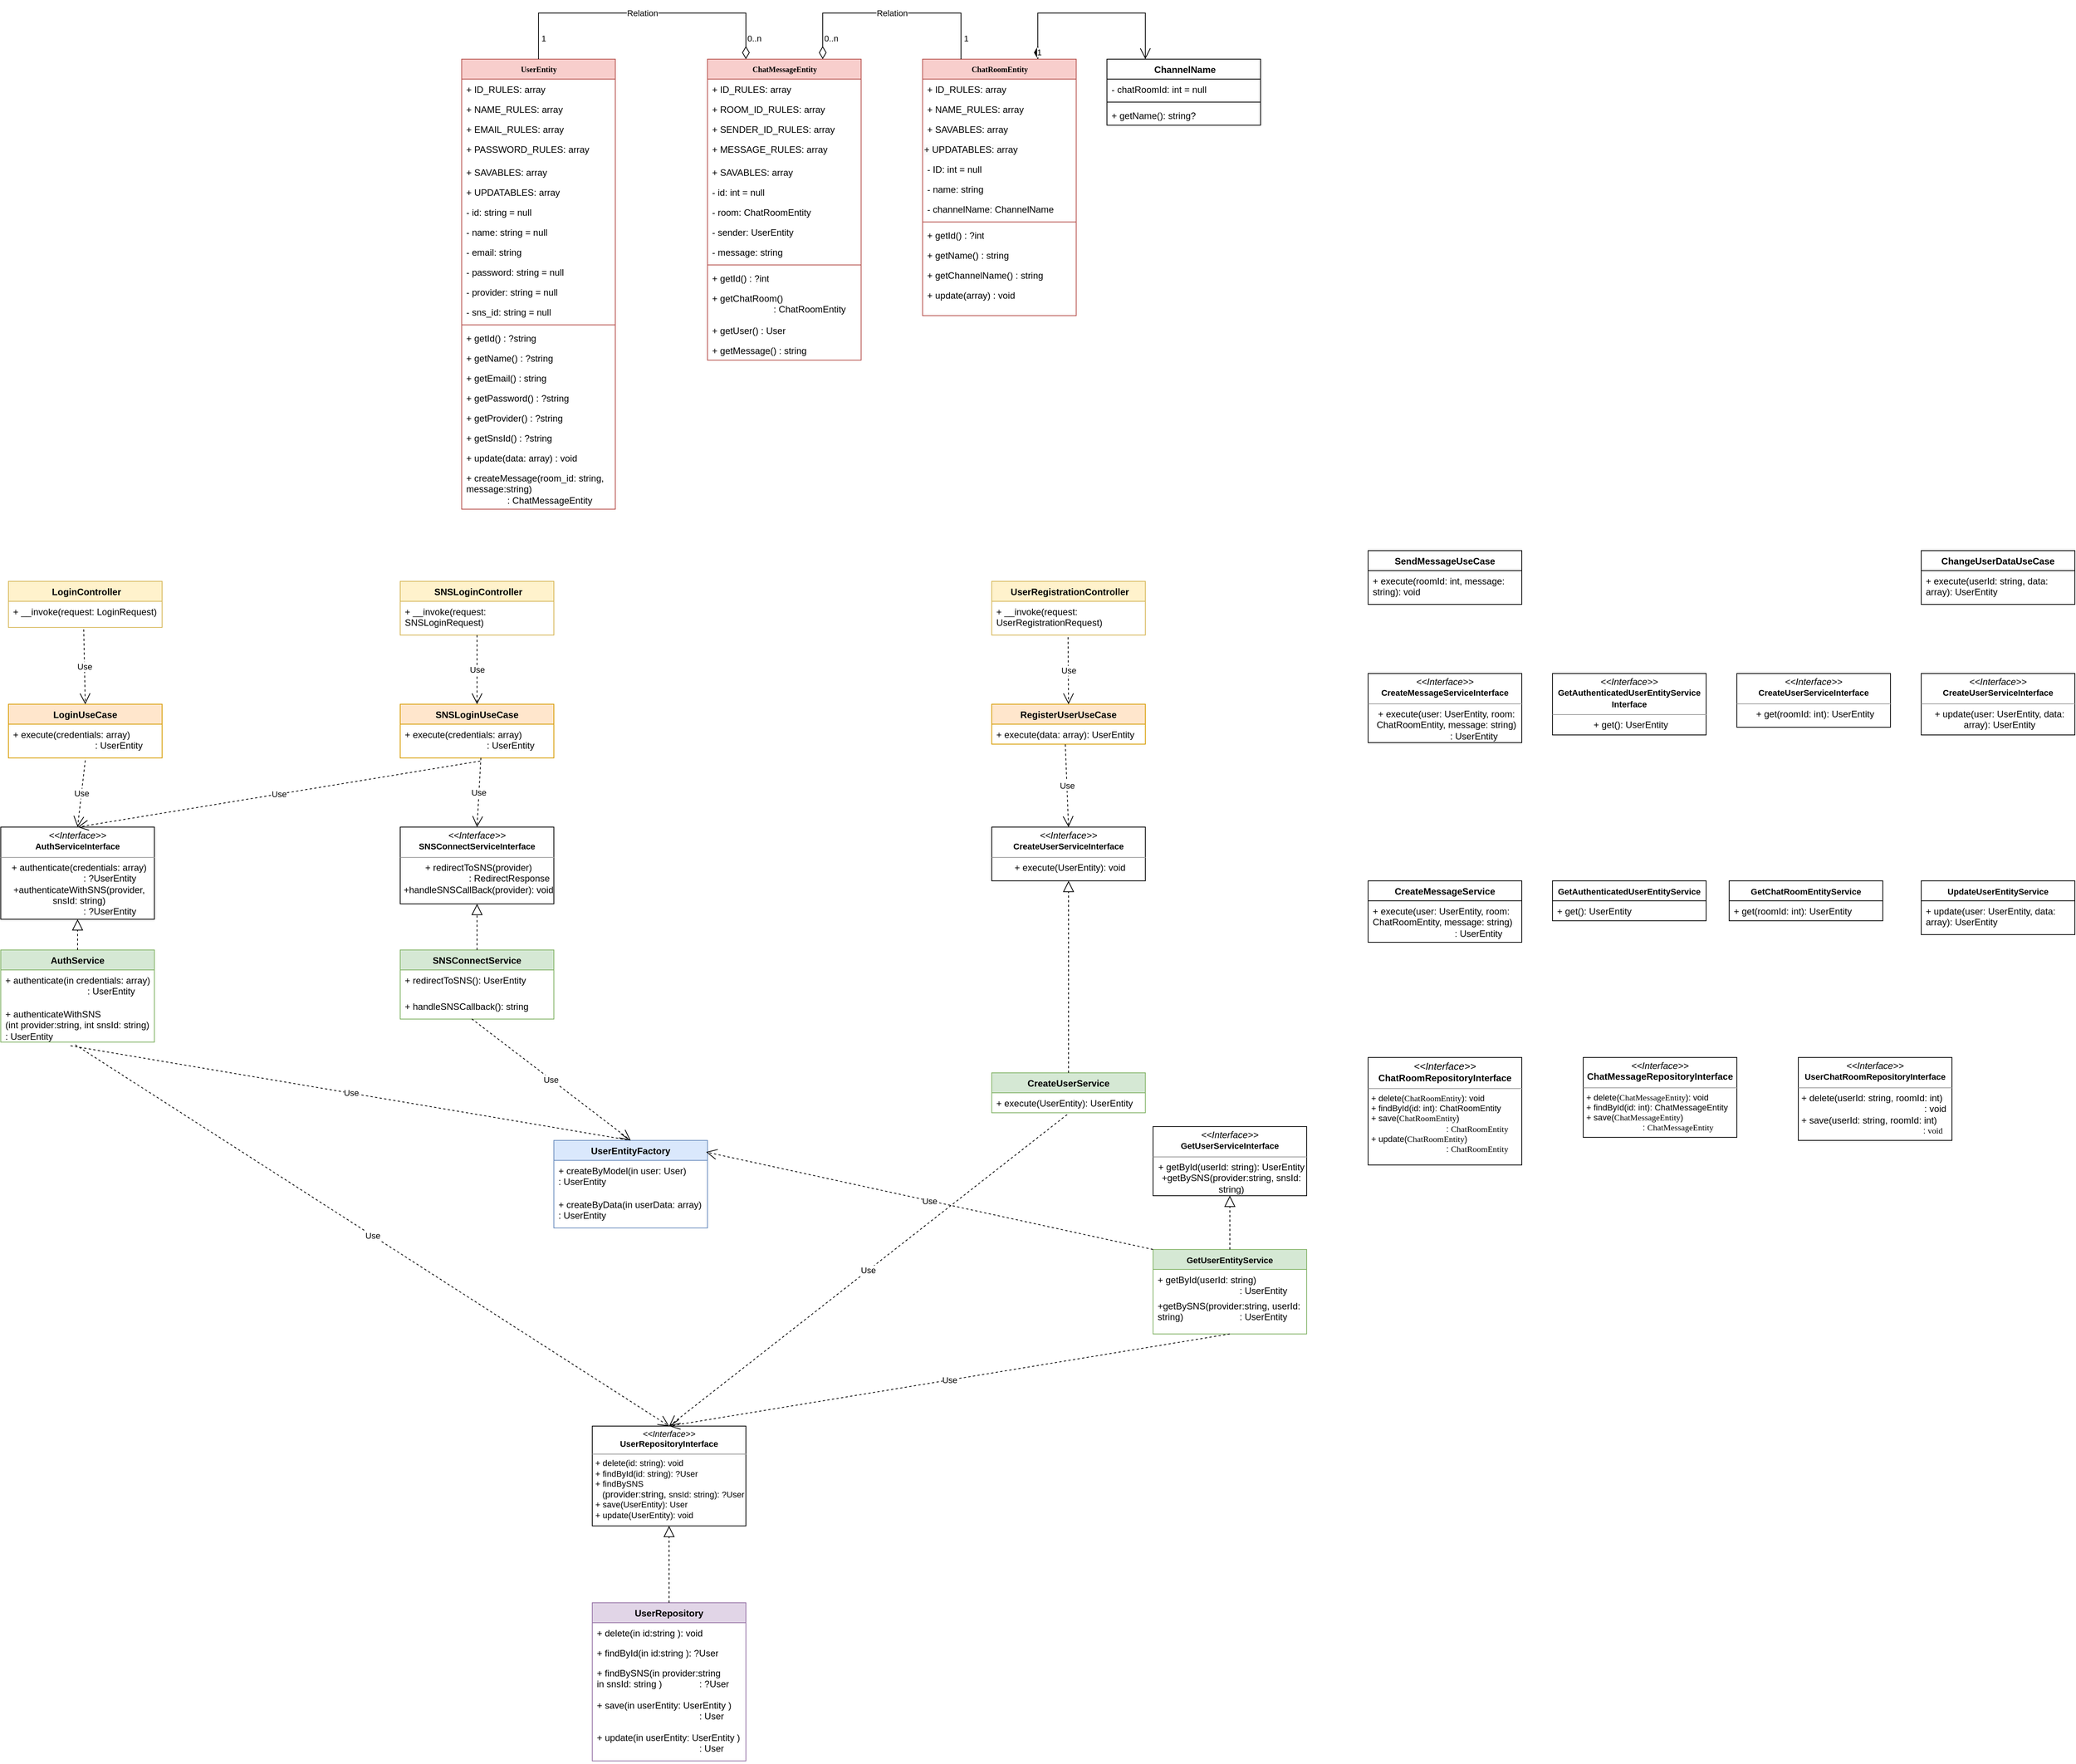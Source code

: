 <mxfile version="24.4.13" type="device">
  <diagram name="Page-1" id="c4acf3e9-155e-7222-9cf6-157b1a14988f">
    <mxGraphModel dx="2216" dy="864" grid="1" gridSize="10" guides="1" tooltips="1" connect="1" arrows="1" fold="1" page="1" pageScale="1" pageWidth="850" pageHeight="1100" background="none" math="0" shadow="0">
      <root>
        <mxCell id="0" />
        <mxCell id="1" parent="0" />
        <mxCell id="17acba5748e5396b-20" value="&lt;b&gt;UserEntity&lt;/b&gt;" style="swimlane;html=1;fontStyle=0;childLayout=stackLayout;horizontal=1;startSize=26;fillColor=#f8cecc;horizontalStack=0;resizeParent=1;resizeLast=0;collapsible=1;marginBottom=0;swimlaneFillColor=#ffffff;rounded=0;shadow=0;comic=0;labelBackgroundColor=none;strokeWidth=1;fontFamily=Verdana;fontSize=10;align=center;strokeColor=#b85450;" parent="1" vertex="1">
          <mxGeometry x="320" y="80" width="200" height="586" as="geometry">
            <mxRectangle x="320" y="80" width="100" height="30" as="alternateBounds" />
          </mxGeometry>
        </mxCell>
        <mxCell id="vdxRl6zEinVoFhlPayeT-68" value="+ ID_RULES: array" style="text;strokeColor=none;fillColor=none;align=left;verticalAlign=top;spacingLeft=4;spacingRight=4;overflow=hidden;rotatable=0;points=[[0,0.5],[1,0.5]];portConstraint=eastwest;whiteSpace=wrap;html=1;" parent="17acba5748e5396b-20" vertex="1">
          <mxGeometry y="26" width="200" height="26" as="geometry" />
        </mxCell>
        <mxCell id="vdxRl6zEinVoFhlPayeT-6" value="+ NAME_RULES: array" style="text;strokeColor=none;fillColor=none;align=left;verticalAlign=top;spacingLeft=4;spacingRight=4;overflow=hidden;rotatable=0;points=[[0,0.5],[1,0.5]];portConstraint=eastwest;whiteSpace=wrap;html=1;" parent="17acba5748e5396b-20" vertex="1">
          <mxGeometry y="52" width="200" height="26" as="geometry" />
        </mxCell>
        <mxCell id="vdxRl6zEinVoFhlPayeT-7" value="+ EMAIL_RULES: array" style="text;strokeColor=none;fillColor=none;align=left;verticalAlign=top;spacingLeft=4;spacingRight=4;overflow=hidden;rotatable=0;points=[[0,0.5],[1,0.5]];portConstraint=eastwest;whiteSpace=wrap;html=1;" parent="17acba5748e5396b-20" vertex="1">
          <mxGeometry y="78" width="200" height="26" as="geometry" />
        </mxCell>
        <mxCell id="vdxRl6zEinVoFhlPayeT-8" value="+ PASSWORD_RULES&lt;span style=&quot;background-color: initial;&quot;&gt;: array&lt;/span&gt;" style="text;strokeColor=none;fillColor=none;align=left;verticalAlign=top;spacingLeft=4;spacingRight=4;overflow=hidden;rotatable=0;points=[[0,0.5],[1,0.5]];portConstraint=eastwest;whiteSpace=wrap;html=1;" parent="17acba5748e5396b-20" vertex="1">
          <mxGeometry y="104" width="200" height="30" as="geometry" />
        </mxCell>
        <mxCell id="fHbyVNu2YwR7cfdPxOHt-9" value="+ SAVABLES: array" style="text;html=1;strokeColor=none;fillColor=none;align=left;verticalAlign=top;spacingLeft=4;spacingRight=4;whiteSpace=wrap;overflow=hidden;rotatable=0;points=[[0,0.5],[1,0.5]];portConstraint=eastwest;" vertex="1" parent="17acba5748e5396b-20">
          <mxGeometry y="134" width="200" height="26" as="geometry" />
        </mxCell>
        <mxCell id="vdxRl6zEinVoFhlPayeT-74" value="+ UPDATABLES: array" style="text;html=1;strokeColor=none;fillColor=none;align=left;verticalAlign=top;spacingLeft=4;spacingRight=4;whiteSpace=wrap;overflow=hidden;rotatable=0;points=[[0,0.5],[1,0.5]];portConstraint=eastwest;" parent="17acba5748e5396b-20" vertex="1">
          <mxGeometry y="160" width="200" height="26" as="geometry" />
        </mxCell>
        <mxCell id="vdxRl6zEinVoFhlPayeT-35" value="- id: string = null" style="text;html=1;strokeColor=none;fillColor=none;align=left;verticalAlign=top;spacingLeft=4;spacingRight=4;whiteSpace=wrap;overflow=hidden;rotatable=0;points=[[0,0.5],[1,0.5]];portConstraint=eastwest;" parent="17acba5748e5396b-20" vertex="1">
          <mxGeometry y="186" width="200" height="26" as="geometry" />
        </mxCell>
        <mxCell id="17acba5748e5396b-21" value="- name: string = null" style="text;html=1;strokeColor=none;fillColor=none;align=left;verticalAlign=top;spacingLeft=4;spacingRight=4;whiteSpace=wrap;overflow=hidden;rotatable=0;points=[[0,0.5],[1,0.5]];portConstraint=eastwest;" parent="17acba5748e5396b-20" vertex="1">
          <mxGeometry y="212" width="200" height="26" as="geometry" />
        </mxCell>
        <mxCell id="vdxRl6zEinVoFhlPayeT-5" value="- email: string" style="text;html=1;strokeColor=none;fillColor=none;align=left;verticalAlign=top;spacingLeft=4;spacingRight=4;whiteSpace=wrap;overflow=hidden;rotatable=0;points=[[0,0.5],[1,0.5]];portConstraint=eastwest;" parent="17acba5748e5396b-20" vertex="1">
          <mxGeometry y="238" width="200" height="26" as="geometry" />
        </mxCell>
        <mxCell id="vdxRl6zEinVoFhlPayeT-9" value="- password: string = null" style="text;html=1;strokeColor=none;fillColor=none;align=left;verticalAlign=top;spacingLeft=4;spacingRight=4;whiteSpace=wrap;overflow=hidden;rotatable=0;points=[[0,0.5],[1,0.5]];portConstraint=eastwest;" parent="17acba5748e5396b-20" vertex="1">
          <mxGeometry y="264" width="200" height="26" as="geometry" />
        </mxCell>
        <mxCell id="fHbyVNu2YwR7cfdPxOHt-5" value="- provider: string = null" style="text;html=1;strokeColor=none;fillColor=none;align=left;verticalAlign=top;spacingLeft=4;spacingRight=4;whiteSpace=wrap;overflow=hidden;rotatable=0;points=[[0,0.5],[1,0.5]];portConstraint=eastwest;" vertex="1" parent="17acba5748e5396b-20">
          <mxGeometry y="290" width="200" height="26" as="geometry" />
        </mxCell>
        <mxCell id="fHbyVNu2YwR7cfdPxOHt-6" value="- sns_id: string = null" style="text;html=1;strokeColor=none;fillColor=none;align=left;verticalAlign=top;spacingLeft=4;spacingRight=4;whiteSpace=wrap;overflow=hidden;rotatable=0;points=[[0,0.5],[1,0.5]];portConstraint=eastwest;" vertex="1" parent="17acba5748e5396b-20">
          <mxGeometry y="316" width="200" height="26" as="geometry" />
        </mxCell>
        <mxCell id="vdxRl6zEinVoFhlPayeT-10" value="" style="line;strokeWidth=1;fillColor=none;align=left;verticalAlign=middle;spacingTop=-1;spacingLeft=3;spacingRight=3;rotatable=0;labelPosition=right;points=[];portConstraint=eastwest;strokeColor=inherit;" parent="17acba5748e5396b-20" vertex="1">
          <mxGeometry y="342" width="200" height="8" as="geometry" />
        </mxCell>
        <mxCell id="vdxRl6zEinVoFhlPayeT-36" value="+ getId() : ?string" style="text;html=1;strokeColor=none;fillColor=none;align=left;verticalAlign=top;spacingLeft=4;spacingRight=4;whiteSpace=wrap;overflow=hidden;rotatable=0;points=[[0,0.5],[1,0.5]];portConstraint=eastwest;" parent="17acba5748e5396b-20" vertex="1">
          <mxGeometry y="350" width="200" height="26" as="geometry" />
        </mxCell>
        <mxCell id="17acba5748e5396b-24" value="+ getName() : ?string" style="text;html=1;strokeColor=none;fillColor=none;align=left;verticalAlign=top;spacingLeft=4;spacingRight=4;whiteSpace=wrap;overflow=hidden;rotatable=0;points=[[0,0.5],[1,0.5]];portConstraint=eastwest;" parent="17acba5748e5396b-20" vertex="1">
          <mxGeometry y="376" width="200" height="26" as="geometry" />
        </mxCell>
        <mxCell id="17acba5748e5396b-26" value="+ getEmail() : string" style="text;html=1;strokeColor=none;fillColor=none;align=left;verticalAlign=top;spacingLeft=4;spacingRight=4;whiteSpace=wrap;overflow=hidden;rotatable=0;points=[[0,0.5],[1,0.5]];portConstraint=eastwest;" parent="17acba5748e5396b-20" vertex="1">
          <mxGeometry y="402" width="200" height="26" as="geometry" />
        </mxCell>
        <mxCell id="vdxRl6zEinVoFhlPayeT-34" value="+ getPassword() : ?string" style="text;html=1;strokeColor=none;fillColor=none;align=left;verticalAlign=top;spacingLeft=4;spacingRight=4;whiteSpace=wrap;overflow=hidden;rotatable=0;points=[[0,0.5],[1,0.5]];portConstraint=eastwest;" parent="17acba5748e5396b-20" vertex="1">
          <mxGeometry y="428" width="200" height="26" as="geometry" />
        </mxCell>
        <mxCell id="fHbyVNu2YwR7cfdPxOHt-7" value="+ getProvider() : ?string" style="text;html=1;strokeColor=none;fillColor=none;align=left;verticalAlign=top;spacingLeft=4;spacingRight=4;whiteSpace=wrap;overflow=hidden;rotatable=0;points=[[0,0.5],[1,0.5]];portConstraint=eastwest;" vertex="1" parent="17acba5748e5396b-20">
          <mxGeometry y="454" width="200" height="26" as="geometry" />
        </mxCell>
        <mxCell id="fHbyVNu2YwR7cfdPxOHt-8" value="+ getSnsId() : ?string" style="text;html=1;strokeColor=none;fillColor=none;align=left;verticalAlign=top;spacingLeft=4;spacingRight=4;whiteSpace=wrap;overflow=hidden;rotatable=0;points=[[0,0.5],[1,0.5]];portConstraint=eastwest;" vertex="1" parent="17acba5748e5396b-20">
          <mxGeometry y="480" width="200" height="26" as="geometry" />
        </mxCell>
        <mxCell id="vdxRl6zEinVoFhlPayeT-77" value="+ update(data: array) : void" style="text;html=1;strokeColor=none;fillColor=none;align=left;verticalAlign=top;spacingLeft=4;spacingRight=4;whiteSpace=wrap;overflow=hidden;rotatable=0;points=[[0,0.5],[1,0.5]];portConstraint=eastwest;" parent="17acba5748e5396b-20" vertex="1">
          <mxGeometry y="506" width="200" height="26" as="geometry" />
        </mxCell>
        <mxCell id="vdxRl6zEinVoFhlPayeT-11" value="+ createMessage(room_id: string, message:string)&amp;nbsp;&lt;div&gt;&lt;span style=&quot;white-space: pre;&quot;&gt;&#x9;&lt;/span&gt;&lt;span style=&quot;white-space: pre;&quot;&gt;&#x9;&lt;/span&gt;: ChatMessageEntity&lt;/div&gt;" style="text;html=1;strokeColor=none;fillColor=none;align=left;verticalAlign=top;spacingLeft=4;spacingRight=4;whiteSpace=wrap;overflow=hidden;rotatable=0;points=[[0,0.5],[1,0.5]];portConstraint=eastwest;" parent="17acba5748e5396b-20" vertex="1">
          <mxGeometry y="532" width="200" height="54" as="geometry" />
        </mxCell>
        <mxCell id="5d2195bd80daf111-18" value="&lt;p style=&quot;margin: 4px 0px 0px; text-align: center; font-size: 11px;&quot;&gt;&lt;i&gt;&amp;lt;&amp;lt;Interface&amp;gt;&amp;gt;&lt;/i&gt;&lt;br&gt;&lt;b&gt;UserRepositoryInterface&lt;/b&gt;&lt;/p&gt;&lt;hr style=&quot;font-size: 11px;&quot; size=&quot;1&quot;&gt;&lt;p style=&quot;margin: 0px 0px 0px 4px; font-size: 11px;&quot;&gt;&lt;span style=&quot;background-color: initial;&quot;&gt;&lt;font style=&quot;font-size: 11px;&quot;&gt;+ delete(id: string): void&lt;/font&gt;&lt;/span&gt;&lt;/p&gt;&lt;p style=&quot;margin: 0px 0px 0px 4px; font-size: 11px;&quot;&gt;&lt;span style=&quot;background-color: initial;&quot;&gt;&lt;font style=&quot;font-size: 11px;&quot;&gt;+ findById(id: string): ?User&lt;/font&gt;&lt;/span&gt;&lt;/p&gt;&lt;p style=&quot;margin: 0px 0px 0px 4px; font-size: 11px;&quot;&gt;+ findBySNS&lt;/p&gt;&lt;p style=&quot;margin: 0px 0px 0px 4px; font-size: 11px;&quot;&gt;&amp;nbsp; &amp;nbsp;(&lt;span style=&quot;text-wrap: wrap; background-color: initial; font-size: 12px;&quot;&gt;provider:string,&lt;/span&gt;&lt;span style=&quot;text-wrap: wrap; background-color: initial; font-size: 12px;&quot;&gt;&amp;nbsp;&lt;/span&gt;&lt;span style=&quot;background-color: initial;&quot;&gt;snsId: string): ?User&lt;/span&gt;&lt;/p&gt;&lt;p style=&quot;margin: 0px 0px 0px 4px; font-size: 11px;&quot;&gt;&lt;font style=&quot;font-size: 11px;&quot;&gt;+ save(UserEntity): User&lt;br&gt;+ update(UserEntity): void&lt;/font&gt;&lt;/p&gt;" style="verticalAlign=top;align=left;overflow=fill;fontSize=12;fontFamily=Helvetica;html=1;rounded=0;shadow=0;comic=0;labelBackgroundColor=none;strokeWidth=1" parent="1" vertex="1">
          <mxGeometry x="490" y="1860" width="200" height="130" as="geometry" />
        </mxCell>
        <mxCell id="vdxRl6zEinVoFhlPayeT-12" value="&lt;b&gt;ChatRoomEntity&lt;/b&gt;" style="swimlane;html=1;fontStyle=0;childLayout=stackLayout;horizontal=1;startSize=26;fillColor=#f8cecc;horizontalStack=0;resizeParent=1;resizeLast=0;collapsible=1;marginBottom=0;swimlaneFillColor=#ffffff;rounded=0;shadow=0;comic=0;labelBackgroundColor=none;strokeWidth=1;fontFamily=Verdana;fontSize=10;align=center;strokeColor=#b85450;" parent="1" vertex="1">
          <mxGeometry x="920" y="80" width="200" height="334" as="geometry" />
        </mxCell>
        <mxCell id="vdxRl6zEinVoFhlPayeT-69" value="+ ID_RULES: array" style="text;strokeColor=none;fillColor=none;align=left;verticalAlign=top;spacingLeft=4;spacingRight=4;overflow=hidden;rotatable=0;points=[[0,0.5],[1,0.5]];portConstraint=eastwest;whiteSpace=wrap;html=1;" parent="vdxRl6zEinVoFhlPayeT-12" vertex="1">
          <mxGeometry y="26" width="200" height="26" as="geometry" />
        </mxCell>
        <mxCell id="vdxRl6zEinVoFhlPayeT-13" value="+ NAME_RULES: array" style="text;strokeColor=none;fillColor=none;align=left;verticalAlign=top;spacingLeft=4;spacingRight=4;overflow=hidden;rotatable=0;points=[[0,0.5],[1,0.5]];portConstraint=eastwest;whiteSpace=wrap;html=1;" parent="vdxRl6zEinVoFhlPayeT-12" vertex="1">
          <mxGeometry y="52" width="200" height="26" as="geometry" />
        </mxCell>
        <mxCell id="fHbyVNu2YwR7cfdPxOHt-11" value="+ SAVABLES: array" style="text;html=1;strokeColor=none;fillColor=none;align=left;verticalAlign=top;spacingLeft=4;spacingRight=4;whiteSpace=wrap;overflow=hidden;rotatable=0;points=[[0,0.5],[1,0.5]];portConstraint=eastwest;" vertex="1" parent="vdxRl6zEinVoFhlPayeT-12">
          <mxGeometry y="78" width="200" height="26" as="geometry" />
        </mxCell>
        <mxCell id="fHbyVNu2YwR7cfdPxOHt-2" value="&lt;span style=&quot;color: rgb(0, 0, 0); font-family: Helvetica; font-size: 12px; font-style: normal; font-variant-ligatures: normal; font-variant-caps: normal; font-weight: 400; letter-spacing: normal; orphans: 2; text-align: left; text-indent: 0px; text-transform: none; widows: 2; word-spacing: 0px; -webkit-text-stroke-width: 0px; white-space: normal; background-color: rgb(251, 251, 251); text-decoration-thickness: initial; text-decoration-style: initial; text-decoration-color: initial; display: inline !important; float: none;&quot;&gt;+ UPDATABLES: array&lt;/span&gt;" style="text;whiteSpace=wrap;html=1;" vertex="1" parent="vdxRl6zEinVoFhlPayeT-12">
          <mxGeometry y="104" width="200" height="26" as="geometry" />
        </mxCell>
        <mxCell id="vdxRl6zEinVoFhlPayeT-37" value="- ID: int = null" style="text;html=1;strokeColor=none;fillColor=none;align=left;verticalAlign=top;spacingLeft=4;spacingRight=4;whiteSpace=wrap;overflow=hidden;rotatable=0;points=[[0,0.5],[1,0.5]];portConstraint=eastwest;" parent="vdxRl6zEinVoFhlPayeT-12" vertex="1">
          <mxGeometry y="130" width="200" height="26" as="geometry" />
        </mxCell>
        <mxCell id="vdxRl6zEinVoFhlPayeT-66" value="- name: string" style="text;html=1;strokeColor=none;fillColor=none;align=left;verticalAlign=top;spacingLeft=4;spacingRight=4;whiteSpace=wrap;overflow=hidden;rotatable=0;points=[[0,0.5],[1,0.5]];portConstraint=eastwest;" parent="vdxRl6zEinVoFhlPayeT-12" vertex="1">
          <mxGeometry y="156" width="200" height="26" as="geometry" />
        </mxCell>
        <mxCell id="vdxRl6zEinVoFhlPayeT-16" value="- channelName: ChannelName" style="text;html=1;strokeColor=none;fillColor=none;align=left;verticalAlign=top;spacingLeft=4;spacingRight=4;whiteSpace=wrap;overflow=hidden;rotatable=0;points=[[0,0.5],[1,0.5]];portConstraint=eastwest;" parent="vdxRl6zEinVoFhlPayeT-12" vertex="1">
          <mxGeometry y="182" width="200" height="26" as="geometry" />
        </mxCell>
        <mxCell id="vdxRl6zEinVoFhlPayeT-19" value="" style="line;strokeWidth=1;fillColor=none;align=left;verticalAlign=middle;spacingTop=-1;spacingLeft=3;spacingRight=3;rotatable=0;labelPosition=right;points=[];portConstraint=eastwest;strokeColor=inherit;" parent="vdxRl6zEinVoFhlPayeT-12" vertex="1">
          <mxGeometry y="208" width="200" height="8" as="geometry" />
        </mxCell>
        <mxCell id="vdxRl6zEinVoFhlPayeT-39" value="+ getId() : ?int" style="text;html=1;strokeColor=none;fillColor=none;align=left;verticalAlign=top;spacingLeft=4;spacingRight=4;whiteSpace=wrap;overflow=hidden;rotatable=0;points=[[0,0.5],[1,0.5]];portConstraint=eastwest;" parent="vdxRl6zEinVoFhlPayeT-12" vertex="1">
          <mxGeometry y="216" width="200" height="26" as="geometry" />
        </mxCell>
        <mxCell id="vdxRl6zEinVoFhlPayeT-20" value="+ getName() : string" style="text;html=1;strokeColor=none;fillColor=none;align=left;verticalAlign=top;spacingLeft=4;spacingRight=4;whiteSpace=wrap;overflow=hidden;rotatable=0;points=[[0,0.5],[1,0.5]];portConstraint=eastwest;" parent="vdxRl6zEinVoFhlPayeT-12" vertex="1">
          <mxGeometry y="242" width="200" height="26" as="geometry" />
        </mxCell>
        <mxCell id="vdxRl6zEinVoFhlPayeT-41" value="+ getChannelName() : string" style="text;html=1;strokeColor=none;fillColor=none;align=left;verticalAlign=top;spacingLeft=4;spacingRight=4;whiteSpace=wrap;overflow=hidden;rotatable=0;points=[[0,0.5],[1,0.5]];portConstraint=eastwest;" parent="vdxRl6zEinVoFhlPayeT-12" vertex="1">
          <mxGeometry y="268" width="200" height="26" as="geometry" />
        </mxCell>
        <mxCell id="vdxRl6zEinVoFhlPayeT-78" value="+ update(array) : void" style="text;html=1;strokeColor=none;fillColor=none;align=left;verticalAlign=top;spacingLeft=4;spacingRight=4;whiteSpace=wrap;overflow=hidden;rotatable=0;points=[[0,0.5],[1,0.5]];portConstraint=eastwest;" parent="vdxRl6zEinVoFhlPayeT-12" vertex="1">
          <mxGeometry y="294" width="200" height="26" as="geometry" />
        </mxCell>
        <mxCell id="vdxRl6zEinVoFhlPayeT-23" value="&lt;b&gt;ChatMessageEntity&lt;/b&gt;" style="swimlane;html=1;fontStyle=0;childLayout=stackLayout;horizontal=1;startSize=26;fillColor=#f8cecc;horizontalStack=0;resizeParent=1;resizeLast=0;collapsible=1;marginBottom=0;swimlaneFillColor=#ffffff;rounded=0;shadow=0;comic=0;labelBackgroundColor=none;strokeWidth=1;fontFamily=Verdana;fontSize=10;align=center;strokeColor=#b85450;" parent="1" vertex="1">
          <mxGeometry x="640" y="80" width="200" height="392" as="geometry" />
        </mxCell>
        <mxCell id="vdxRl6zEinVoFhlPayeT-70" value="+ ID_RULES: array" style="text;strokeColor=none;fillColor=none;align=left;verticalAlign=top;spacingLeft=4;spacingRight=4;overflow=hidden;rotatable=0;points=[[0,0.5],[1,0.5]];portConstraint=eastwest;whiteSpace=wrap;html=1;" parent="vdxRl6zEinVoFhlPayeT-23" vertex="1">
          <mxGeometry y="26" width="200" height="26" as="geometry" />
        </mxCell>
        <mxCell id="vdxRl6zEinVoFhlPayeT-24" value="+ ROOM_ID_RULES: array" style="text;strokeColor=none;fillColor=none;align=left;verticalAlign=top;spacingLeft=4;spacingRight=4;overflow=hidden;rotatable=0;points=[[0,0.5],[1,0.5]];portConstraint=eastwest;whiteSpace=wrap;html=1;" parent="vdxRl6zEinVoFhlPayeT-23" vertex="1">
          <mxGeometry y="52" width="200" height="26" as="geometry" />
        </mxCell>
        <mxCell id="fHbyVNu2YwR7cfdPxOHt-3" value="+ SENDER_ID_RULES: array" style="text;strokeColor=none;fillColor=none;align=left;verticalAlign=top;spacingLeft=4;spacingRight=4;overflow=hidden;rotatable=0;points=[[0,0.5],[1,0.5]];portConstraint=eastwest;whiteSpace=wrap;html=1;" vertex="1" parent="vdxRl6zEinVoFhlPayeT-23">
          <mxGeometry y="78" width="200" height="26" as="geometry" />
        </mxCell>
        <mxCell id="vdxRl6zEinVoFhlPayeT-26" value="+ MESSAGE_RULES&lt;span style=&quot;background-color: initial;&quot;&gt;: array&lt;/span&gt;" style="text;strokeColor=none;fillColor=none;align=left;verticalAlign=top;spacingLeft=4;spacingRight=4;overflow=hidden;rotatable=0;points=[[0,0.5],[1,0.5]];portConstraint=eastwest;whiteSpace=wrap;html=1;" parent="vdxRl6zEinVoFhlPayeT-23" vertex="1">
          <mxGeometry y="104" width="200" height="30" as="geometry" />
        </mxCell>
        <mxCell id="fHbyVNu2YwR7cfdPxOHt-10" value="+ SAVABLES: array" style="text;html=1;strokeColor=none;fillColor=none;align=left;verticalAlign=top;spacingLeft=4;spacingRight=4;whiteSpace=wrap;overflow=hidden;rotatable=0;points=[[0,0.5],[1,0.5]];portConstraint=eastwest;" vertex="1" parent="vdxRl6zEinVoFhlPayeT-23">
          <mxGeometry y="134" width="200" height="26" as="geometry" />
        </mxCell>
        <mxCell id="vdxRl6zEinVoFhlPayeT-38" value="- id: int = null" style="text;html=1;strokeColor=none;fillColor=none;align=left;verticalAlign=top;spacingLeft=4;spacingRight=4;whiteSpace=wrap;overflow=hidden;rotatable=0;points=[[0,0.5],[1,0.5]];portConstraint=eastwest;" parent="vdxRl6zEinVoFhlPayeT-23" vertex="1">
          <mxGeometry y="160" width="200" height="26" as="geometry" />
        </mxCell>
        <mxCell id="vdxRl6zEinVoFhlPayeT-27" value="- room: ChatRoomEntity" style="text;html=1;strokeColor=none;fillColor=none;align=left;verticalAlign=top;spacingLeft=4;spacingRight=4;whiteSpace=wrap;overflow=hidden;rotatable=0;points=[[0,0.5],[1,0.5]];portConstraint=eastwest;" parent="vdxRl6zEinVoFhlPayeT-23" vertex="1">
          <mxGeometry y="186" width="200" height="26" as="geometry" />
        </mxCell>
        <mxCell id="vdxRl6zEinVoFhlPayeT-28" value="- sender: UserEntity" style="text;html=1;strokeColor=none;fillColor=none;align=left;verticalAlign=top;spacingLeft=4;spacingRight=4;whiteSpace=wrap;overflow=hidden;rotatable=0;points=[[0,0.5],[1,0.5]];portConstraint=eastwest;" parent="vdxRl6zEinVoFhlPayeT-23" vertex="1">
          <mxGeometry y="212" width="200" height="26" as="geometry" />
        </mxCell>
        <mxCell id="vdxRl6zEinVoFhlPayeT-29" value="- message: string" style="text;html=1;strokeColor=none;fillColor=none;align=left;verticalAlign=top;spacingLeft=4;spacingRight=4;whiteSpace=wrap;overflow=hidden;rotatable=0;points=[[0,0.5],[1,0.5]];portConstraint=eastwest;" parent="vdxRl6zEinVoFhlPayeT-23" vertex="1">
          <mxGeometry y="238" width="200" height="26" as="geometry" />
        </mxCell>
        <mxCell id="vdxRl6zEinVoFhlPayeT-30" value="" style="line;strokeWidth=1;fillColor=none;align=left;verticalAlign=middle;spacingTop=-1;spacingLeft=3;spacingRight=3;rotatable=0;labelPosition=right;points=[];portConstraint=eastwest;strokeColor=inherit;" parent="vdxRl6zEinVoFhlPayeT-23" vertex="1">
          <mxGeometry y="264" width="200" height="8" as="geometry" />
        </mxCell>
        <mxCell id="vdxRl6zEinVoFhlPayeT-40" value="+ getId() : ?int" style="text;html=1;strokeColor=none;fillColor=none;align=left;verticalAlign=top;spacingLeft=4;spacingRight=4;whiteSpace=wrap;overflow=hidden;rotatable=0;points=[[0,0.5],[1,0.5]];portConstraint=eastwest;" parent="vdxRl6zEinVoFhlPayeT-23" vertex="1">
          <mxGeometry y="272" width="200" height="26" as="geometry" />
        </mxCell>
        <mxCell id="vdxRl6zEinVoFhlPayeT-32" value="+ getChatRoom()&lt;div&gt;&amp;nbsp;&lt;span style=&quot;white-space: pre;&quot;&gt;&#x9;&lt;/span&gt;&amp;nbsp;&lt;span style=&quot;white-space: pre;&quot;&gt;&#x9;&lt;/span&gt;&lt;span style=&quot;white-space: pre;&quot;&gt;&#x9;&lt;/span&gt;: ChatRoomEntity&lt;/div&gt;" style="text;html=1;strokeColor=none;fillColor=none;align=left;verticalAlign=top;spacingLeft=4;spacingRight=4;whiteSpace=wrap;overflow=hidden;rotatable=0;points=[[0,0.5],[1,0.5]];portConstraint=eastwest;" parent="vdxRl6zEinVoFhlPayeT-23" vertex="1">
          <mxGeometry y="298" width="200" height="42" as="geometry" />
        </mxCell>
        <mxCell id="vdxRl6zEinVoFhlPayeT-33" value="+ getUser() : User" style="text;html=1;strokeColor=none;fillColor=none;align=left;verticalAlign=top;spacingLeft=4;spacingRight=4;whiteSpace=wrap;overflow=hidden;rotatable=0;points=[[0,0.5],[1,0.5]];portConstraint=eastwest;" parent="vdxRl6zEinVoFhlPayeT-23" vertex="1">
          <mxGeometry y="340" width="200" height="26" as="geometry" />
        </mxCell>
        <mxCell id="fHbyVNu2YwR7cfdPxOHt-4" value="+ getMessage() : string" style="text;html=1;strokeColor=none;fillColor=none;align=left;verticalAlign=top;spacingLeft=4;spacingRight=4;whiteSpace=wrap;overflow=hidden;rotatable=0;points=[[0,0.5],[1,0.5]];portConstraint=eastwest;" vertex="1" parent="vdxRl6zEinVoFhlPayeT-23">
          <mxGeometry y="366" width="200" height="26" as="geometry" />
        </mxCell>
        <mxCell id="vdxRl6zEinVoFhlPayeT-62" value="&amp;nbsp;ChannelName" style="swimlane;fontStyle=1;align=center;verticalAlign=top;childLayout=stackLayout;horizontal=1;startSize=26;horizontalStack=0;resizeParent=1;resizeParentMax=0;resizeLast=0;collapsible=1;marginBottom=0;whiteSpace=wrap;html=1;" parent="1" vertex="1">
          <mxGeometry x="1160" y="80" width="200" height="86" as="geometry" />
        </mxCell>
        <mxCell id="vdxRl6zEinVoFhlPayeT-63" value="- chatRoomId: int = null" style="text;strokeColor=none;fillColor=none;align=left;verticalAlign=top;spacingLeft=4;spacingRight=4;overflow=hidden;rotatable=0;points=[[0,0.5],[1,0.5]];portConstraint=eastwest;whiteSpace=wrap;html=1;" parent="vdxRl6zEinVoFhlPayeT-62" vertex="1">
          <mxGeometry y="26" width="200" height="26" as="geometry" />
        </mxCell>
        <mxCell id="vdxRl6zEinVoFhlPayeT-64" value="" style="line;strokeWidth=1;fillColor=none;align=left;verticalAlign=middle;spacingTop=-1;spacingLeft=3;spacingRight=3;rotatable=0;labelPosition=right;points=[];portConstraint=eastwest;strokeColor=inherit;" parent="vdxRl6zEinVoFhlPayeT-62" vertex="1">
          <mxGeometry y="52" width="200" height="8" as="geometry" />
        </mxCell>
        <mxCell id="vdxRl6zEinVoFhlPayeT-65" value="+ getName(): string?" style="text;strokeColor=none;fillColor=none;align=left;verticalAlign=top;spacingLeft=4;spacingRight=4;overflow=hidden;rotatable=0;points=[[0,0.5],[1,0.5]];portConstraint=eastwest;whiteSpace=wrap;html=1;" parent="vdxRl6zEinVoFhlPayeT-62" vertex="1">
          <mxGeometry y="60" width="200" height="26" as="geometry" />
        </mxCell>
        <mxCell id="vdxRl6zEinVoFhlPayeT-71" value="&lt;p style=&quot;margin: 4px 0px 0px; text-align: center;&quot;&gt;&lt;font style=&quot;font-size: 12px;&quot;&gt;&lt;i style=&quot;font-size: 13px;&quot;&gt;&amp;lt;&amp;lt;Interface&amp;gt;&amp;gt;&lt;/i&gt;&lt;br&gt;&lt;b style=&quot;&quot;&gt;&lt;font style=&quot;font-size: 12px;&quot;&gt;ChatRoomRepositoryInterface&lt;/font&gt;&lt;/b&gt;&lt;/font&gt;&lt;/p&gt;&lt;hr style=&quot;&quot; size=&quot;1&quot;&gt;&lt;p style=&quot;margin: 0px 0px 0px 4px; font-size: 11px;&quot;&gt;&lt;font style=&quot;font-size: 11px;&quot;&gt;&lt;span style=&quot;background-color: initial;&quot;&gt;+ delete(&lt;/span&gt;&lt;span style=&quot;background-color: initial; font-family: Verdana; text-align: center;&quot;&gt;ChatRoomEntity&lt;/span&gt;&lt;span style=&quot;background-color: initial;&quot;&gt;): void&lt;/span&gt;&lt;/font&gt;&lt;/p&gt;&lt;p style=&quot;margin: 0px 0px 0px 4px; font-size: 11px;&quot;&gt;&lt;span style=&quot;background-color: initial;&quot;&gt;&lt;font style=&quot;font-size: 11px;&quot;&gt;+ findById(id: int): ChatRoomEntity&lt;/font&gt;&lt;/span&gt;&lt;/p&gt;&lt;p style=&quot;margin: 0px 0px 0px 4px; font-size: 11px;&quot;&gt;&lt;font style=&quot;font-size: 11px;&quot;&gt;+ save(&lt;span style=&quot;background-color: initial; font-family: Verdana; text-align: center;&quot;&gt;ChatRoomEntity&lt;/span&gt;&lt;span style=&quot;background-color: initial;&quot;&gt;)&lt;/span&gt;&lt;/font&gt;&lt;/p&gt;&lt;p style=&quot;margin: 0px 0px 0px 4px; font-size: 11px;&quot;&gt;&lt;font style=&quot;font-size: 11px;&quot;&gt;&lt;span style=&quot;background-color: initial;&quot;&gt;&lt;span style=&quot;white-space: pre;&quot;&gt;&#x9;&lt;/span&gt;&lt;span style=&quot;white-space: pre;&quot;&gt;&#x9;&lt;/span&gt;&lt;span style=&quot;white-space: pre;&quot;&gt;&#x9;&lt;/span&gt;&lt;span style=&quot;white-space: pre;&quot;&gt;&#x9;&lt;/span&gt;:&amp;nbsp;&lt;/span&gt;&lt;span style=&quot;font-family: Verdana; text-align: center; background-color: initial;&quot;&gt;ChatRoomEntity&lt;/span&gt;&lt;/font&gt;&lt;/p&gt;&lt;p style=&quot;margin: 0px 0px 0px 4px; font-size: 11px;&quot;&gt;&lt;font style=&quot;font-size: 11px;&quot;&gt;+ update(&lt;span style=&quot;font-family: Verdana; text-align: center;&quot;&gt;ChatRoomEntity&lt;/span&gt;)&lt;/font&gt;&lt;/p&gt;&lt;p style=&quot;margin: 0px 0px 0px 4px; font-size: 11px;&quot;&gt;&lt;font style=&quot;font-size: 11px;&quot;&gt;&lt;span style=&quot;white-space: pre;&quot;&gt;&#x9;&lt;/span&gt;&lt;span style=&quot;white-space: pre;&quot;&gt;&#x9;&lt;/span&gt;&lt;span style=&quot;white-space: pre;&quot;&gt;&#x9;&lt;/span&gt;&lt;span style=&quot;white-space: pre;&quot;&gt;&#x9;&lt;/span&gt;:&amp;nbsp;&lt;span style=&quot;font-family: Verdana; text-align: center; background-color: initial;&quot;&gt;ChatRoomEntity&lt;/span&gt;&lt;/font&gt;&lt;/p&gt;&lt;p style=&quot;margin: 0px 0px 0px 4px; font-size: 11px;&quot;&gt;&lt;br&gt;&lt;/p&gt;" style="verticalAlign=top;align=left;overflow=fill;fontSize=12;fontFamily=Helvetica;html=1;rounded=0;shadow=0;comic=0;labelBackgroundColor=none;strokeWidth=1" parent="1" vertex="1">
          <mxGeometry x="1500" y="1380" width="200" height="140" as="geometry" />
        </mxCell>
        <mxCell id="vdxRl6zEinVoFhlPayeT-80" value="&lt;p style=&quot;margin:0px;margin-top:4px;text-align:center;&quot;&gt;&lt;i&gt;&amp;lt;&amp;lt;Interface&amp;gt;&amp;gt;&lt;/i&gt;&lt;br&gt;&lt;b&gt;ChatMessageRepositoryInterface&lt;/b&gt;&lt;/p&gt;&lt;hr size=&quot;1&quot;&gt;&lt;p style=&quot;margin: 0px 0px 0px 4px; font-size: 11px;&quot;&gt;&lt;font style=&quot;font-size: 11px;&quot;&gt;&lt;span style=&quot;background-color: initial;&quot;&gt;+ delete(&lt;/span&gt;&lt;span style=&quot;background-color: initial; font-family: Verdana; text-align: center;&quot;&gt;ChatMessageEntity&lt;/span&gt;&lt;span style=&quot;background-color: initial;&quot;&gt;): void&lt;/span&gt;&lt;/font&gt;&lt;/p&gt;&lt;p style=&quot;margin: 0px 0px 0px 4px; font-size: 11px;&quot;&gt;&lt;span style=&quot;background-color: initial;&quot;&gt;&lt;font style=&quot;font-size: 11px;&quot;&gt;+ findById(id: int):&lt;font style=&quot;font-size: 11px;&quot;&gt; ChatMessageEntity&lt;/font&gt;&lt;/font&gt;&lt;/span&gt;&lt;/p&gt;&lt;p style=&quot;margin: 0px 0px 0px 4px; font-size: 11px;&quot;&gt;&lt;font style=&quot;font-size: 11px;&quot;&gt;+ save(&lt;span style=&quot;background-color: initial; font-family: Verdana; text-align: center;&quot;&gt;ChatMessageEntity&lt;/span&gt;&lt;span style=&quot;background-color: initial;&quot;&gt;)&lt;/span&gt;&lt;/font&gt;&lt;/p&gt;&lt;p style=&quot;margin: 0px 0px 0px 4px; font-size: 11px;&quot;&gt;&lt;font style=&quot;font-size: 11px;&quot;&gt;&lt;span style=&quot;background-color: initial;&quot;&gt;&lt;span style=&quot;white-space: pre;&quot;&gt;&#x9;&lt;/span&gt;&lt;span style=&quot;white-space: pre;&quot;&gt;&#x9;&lt;/span&gt;&lt;span style=&quot;white-space: pre;&quot;&gt;&#x9;&lt;/span&gt;:&amp;nbsp;&lt;/span&gt;&lt;span style=&quot;font-family: Verdana; text-align: center; background-color: initial;&quot;&gt;ChatMessageEntity&lt;/span&gt;&lt;/font&gt;&lt;/p&gt;" style="verticalAlign=top;align=left;overflow=fill;fontSize=12;fontFamily=Helvetica;html=1;rounded=0;shadow=0;comic=0;labelBackgroundColor=none;strokeWidth=1" parent="1" vertex="1">
          <mxGeometry x="1780" y="1380" width="200" height="104" as="geometry" />
        </mxCell>
        <mxCell id="vdxRl6zEinVoFhlPayeT-81" value="&lt;p style=&quot;margin:0px;margin-top:4px;text-align:center;&quot;&gt;&lt;i&gt;&amp;lt;&amp;lt;Interface&amp;gt;&amp;gt;&lt;/i&gt;&lt;br&gt;&lt;b&gt;&lt;font style=&quot;font-size: 11px;&quot;&gt;UserChatRoomRepositoryInterface&lt;/font&gt;&lt;/b&gt;&lt;/p&gt;&lt;hr size=&quot;1&quot;&gt;&lt;p style=&quot;margin:0px;margin-left:4px;&quot;&gt;&lt;span style=&quot;background-color: initial;&quot;&gt;+ delete(&lt;/span&gt;&lt;span style=&quot;text-align: center; background-color: initial;&quot;&gt;userId: string, roomId: int&lt;/span&gt;&lt;span style=&quot;background-color: initial;&quot;&gt;)&lt;/span&gt;&lt;/p&gt;&lt;p style=&quot;margin:0px;margin-left:4px;&quot;&gt;&lt;span style=&quot;background-color: initial;&quot;&gt;&lt;span style=&quot;white-space: pre;&quot;&gt;&#x9;&lt;/span&gt;&lt;span style=&quot;white-space: pre;&quot;&gt;&#x9;&lt;/span&gt;&lt;span style=&quot;white-space: pre;&quot;&gt;&#x9;&lt;/span&gt;&lt;span style=&quot;white-space: pre;&quot;&gt;&#x9;&lt;/span&gt;&lt;span style=&quot;white-space: pre;&quot;&gt;&#x9;&lt;/span&gt;&lt;span style=&quot;white-space: pre;&quot;&gt;&#x9;&lt;/span&gt;: void&lt;/span&gt;&lt;/p&gt;&lt;p style=&quot;margin:0px;margin-left:4px;&quot;&gt;&lt;span style=&quot;text-align: center; background-color: initial;&quot;&gt;+ save(userId: string, roomId: int&lt;/span&gt;&lt;span style=&quot;text-align: center; background-color: initial;&quot;&gt;)&lt;/span&gt;&lt;/p&gt;&lt;p style=&quot;text-align: center; margin: 0px 0px 0px 4px; font-size: 11px;&quot;&gt;&lt;span style=&quot;background-color: initial;&quot;&gt;&lt;span style=&quot;white-space: pre;&quot;&gt;&#x9;&lt;/span&gt;&lt;span style=&quot;white-space: pre;&quot;&gt;&#x9;&lt;/span&gt;&lt;span style=&quot;white-space: pre;&quot;&gt;&#x9;&lt;span style=&quot;white-space: pre;&quot;&gt;&#x9;&lt;/span&gt;&lt;span style=&quot;white-space: pre;&quot;&gt;&#x9;&lt;/span&gt;&lt;span style=&quot;white-space: pre;&quot;&gt;&#x9;&lt;/span&gt;&lt;/span&gt;:&lt;font style=&quot;font-size: 11px;&quot; face=&quot;Verdana&quot;&gt;&lt;span style=&quot;&quot;&gt;&amp;nbsp;void&lt;/span&gt;&lt;/font&gt;&lt;/span&gt;&lt;/p&gt;" style="verticalAlign=top;align=left;overflow=fill;fontSize=12;fontFamily=Helvetica;html=1;rounded=0;shadow=0;comic=0;labelBackgroundColor=none;strokeWidth=1" parent="1" vertex="1">
          <mxGeometry x="2060" y="1380" width="200" height="108" as="geometry" />
        </mxCell>
        <mxCell id="vdxRl6zEinVoFhlPayeT-83" value="RegisterUserUseCase" style="swimlane;fontStyle=1;align=center;verticalAlign=top;childLayout=stackLayout;horizontal=1;startSize=26;horizontalStack=0;resizeParent=1;resizeParentMax=0;resizeLast=0;collapsible=1;marginBottom=0;whiteSpace=wrap;html=1;fillColor=#ffe6cc;strokeColor=#d79b00;" parent="1" vertex="1">
          <mxGeometry x="1010" y="920" width="200" height="52" as="geometry" />
        </mxCell>
        <mxCell id="vdxRl6zEinVoFhlPayeT-86" value="+ execute(data: array): UserEntity" style="text;strokeColor=none;fillColor=none;align=left;verticalAlign=top;spacingLeft=4;spacingRight=4;overflow=hidden;rotatable=0;points=[[0,0.5],[1,0.5]];portConstraint=eastwest;whiteSpace=wrap;html=1;" parent="vdxRl6zEinVoFhlPayeT-83" vertex="1">
          <mxGeometry y="26" width="200" height="26" as="geometry" />
        </mxCell>
        <mxCell id="vdxRl6zEinVoFhlPayeT-87" value="SNSLoginUseCase" style="swimlane;fontStyle=1;align=center;verticalAlign=top;childLayout=stackLayout;horizontal=1;startSize=26;horizontalStack=0;resizeParent=1;resizeParentMax=0;resizeLast=0;collapsible=1;marginBottom=0;whiteSpace=wrap;html=1;fillColor=#ffe6cc;strokeColor=#d79b00;" parent="1" vertex="1">
          <mxGeometry x="240" y="920" width="200" height="70" as="geometry" />
        </mxCell>
        <mxCell id="vdxRl6zEinVoFhlPayeT-90" value="+ execute(credentials: array)&lt;div&gt;&lt;span style=&quot;white-space: pre;&quot;&gt;&#x9;&lt;/span&gt;&lt;span style=&quot;white-space: pre;&quot;&gt;&#x9;&lt;/span&gt;&lt;span style=&quot;white-space: pre;&quot;&gt;&#x9;&lt;/span&gt;&lt;span style=&quot;white-space: pre;&quot;&gt;&#x9;&lt;/span&gt;: UserEntity&lt;/div&gt;" style="text;strokeColor=none;fillColor=none;align=left;verticalAlign=top;spacingLeft=4;spacingRight=4;overflow=hidden;rotatable=0;points=[[0,0.5],[1,0.5]];portConstraint=eastwest;whiteSpace=wrap;html=1;" parent="vdxRl6zEinVoFhlPayeT-87" vertex="1">
          <mxGeometry y="26" width="200" height="44" as="geometry" />
        </mxCell>
        <mxCell id="vdxRl6zEinVoFhlPayeT-95" value="LoginUseCase" style="swimlane;fontStyle=1;align=center;verticalAlign=top;childLayout=stackLayout;horizontal=1;startSize=26;horizontalStack=0;resizeParent=1;resizeParentMax=0;resizeLast=0;collapsible=1;marginBottom=0;whiteSpace=wrap;html=1;fillColor=#ffe6cc;strokeColor=#d79b00;" parent="1" vertex="1">
          <mxGeometry x="-270" y="920" width="200" height="70" as="geometry" />
        </mxCell>
        <mxCell id="vdxRl6zEinVoFhlPayeT-98" value="+ execute(credentials: array)&lt;div&gt;&lt;span style=&quot;white-space: pre;&quot;&gt;&#x9;&lt;/span&gt;&lt;span style=&quot;white-space: pre;&quot;&gt;&#x9;&lt;/span&gt;&lt;span style=&quot;white-space: pre;&quot;&gt;&#x9;&lt;/span&gt;&lt;span style=&quot;white-space: pre;&quot;&gt;&#x9;&lt;/span&gt;: UserEntity&lt;/div&gt;" style="text;strokeColor=none;fillColor=none;align=left;verticalAlign=top;spacingLeft=4;spacingRight=4;overflow=hidden;rotatable=0;points=[[0,0.5],[1,0.5]];portConstraint=eastwest;whiteSpace=wrap;html=1;" parent="vdxRl6zEinVoFhlPayeT-95" vertex="1">
          <mxGeometry y="26" width="200" height="44" as="geometry" />
        </mxCell>
        <mxCell id="vdxRl6zEinVoFhlPayeT-99" value="CreateUserService" style="swimlane;fontStyle=1;align=center;verticalAlign=top;childLayout=stackLayout;horizontal=1;startSize=26;horizontalStack=0;resizeParent=1;resizeParentMax=0;resizeLast=0;collapsible=1;marginBottom=0;whiteSpace=wrap;html=1;fillColor=#d5e8d4;strokeColor=#82b366;" parent="1" vertex="1">
          <mxGeometry x="1010" y="1400" width="200" height="52" as="geometry" />
        </mxCell>
        <mxCell id="vdxRl6zEinVoFhlPayeT-100" value="+ execute(UserEntity): UserEntity" style="text;strokeColor=none;fillColor=none;align=left;verticalAlign=top;spacingLeft=4;spacingRight=4;overflow=hidden;rotatable=0;points=[[0,0.5],[1,0.5]];portConstraint=eastwest;whiteSpace=wrap;html=1;" parent="vdxRl6zEinVoFhlPayeT-99" vertex="1">
          <mxGeometry y="26" width="200" height="26" as="geometry" />
        </mxCell>
        <mxCell id="vdxRl6zEinVoFhlPayeT-105" value="SNSConnectService" style="swimlane;fontStyle=1;align=center;verticalAlign=top;childLayout=stackLayout;horizontal=1;startSize=26;horizontalStack=0;resizeParent=1;resizeParentMax=0;resizeLast=0;collapsible=1;marginBottom=0;whiteSpace=wrap;html=1;fillColor=#d5e8d4;strokeColor=#82b366;" parent="1" vertex="1">
          <mxGeometry x="240" y="1240" width="200" height="90" as="geometry" />
        </mxCell>
        <mxCell id="vdxRl6zEinVoFhlPayeT-106" value="+ redirectToSNS()&lt;span style=&quot;background-color: initial;&quot;&gt;: UserEntity&lt;/span&gt;" style="text;strokeColor=none;fillColor=none;align=left;verticalAlign=top;spacingLeft=4;spacingRight=4;overflow=hidden;rotatable=0;points=[[0,0.5],[1,0.5]];portConstraint=eastwest;whiteSpace=wrap;html=1;" parent="vdxRl6zEinVoFhlPayeT-105" vertex="1">
          <mxGeometry y="26" width="200" height="34" as="geometry" />
        </mxCell>
        <mxCell id="vdxRl6zEinVoFhlPayeT-109" value="+ handleSNSCallback()&lt;span style=&quot;background-color: initial;&quot;&gt;: string&lt;/span&gt;" style="text;strokeColor=none;fillColor=none;align=left;verticalAlign=top;spacingLeft=4;spacingRight=4;overflow=hidden;rotatable=0;points=[[0,0.5],[1,0.5]];portConstraint=eastwest;whiteSpace=wrap;html=1;" parent="vdxRl6zEinVoFhlPayeT-105" vertex="1">
          <mxGeometry y="60" width="200" height="30" as="geometry" />
        </mxCell>
        <mxCell id="vdxRl6zEinVoFhlPayeT-107" value="AuthService" style="swimlane;fontStyle=1;align=center;verticalAlign=top;childLayout=stackLayout;horizontal=1;startSize=26;horizontalStack=0;resizeParent=1;resizeParentMax=0;resizeLast=0;collapsible=1;marginBottom=0;whiteSpace=wrap;html=1;fillColor=#d5e8d4;strokeColor=#82b366;" parent="1" vertex="1">
          <mxGeometry x="-280" y="1240" width="200" height="120" as="geometry" />
        </mxCell>
        <mxCell id="vdxRl6zEinVoFhlPayeT-108" value="+ authenticate(in&amp;nbsp;&lt;span style=&quot;text-align: center; text-wrap: nowrap;&quot;&gt;credentials: array&lt;/span&gt;)&lt;div&gt;&lt;span style=&quot;white-space: pre;&quot;&gt;&#x9;&lt;/span&gt;&lt;span style=&quot;white-space: pre;&quot;&gt;&#x9;&lt;/span&gt;&lt;span style=&quot;white-space: pre;&quot;&gt;&#x9;&lt;/span&gt;&lt;span style=&quot;white-space: pre;&quot;&gt;&#x9;&lt;/span&gt;: UserEntity&lt;/div&gt;" style="text;strokeColor=none;fillColor=none;align=left;verticalAlign=top;spacingLeft=4;spacingRight=4;overflow=hidden;rotatable=0;points=[[0,0.5],[1,0.5]];portConstraint=eastwest;whiteSpace=wrap;html=1;" parent="vdxRl6zEinVoFhlPayeT-107" vertex="1">
          <mxGeometry y="26" width="200" height="44" as="geometry" />
        </mxCell>
        <mxCell id="fHbyVNu2YwR7cfdPxOHt-35" value="+ authenticateWithSNS&lt;div&gt;(int provider:string, int snsId: string)&lt;/div&gt;&lt;div&gt;&lt;span style=&quot;background-color: initial;&quot;&gt;: UserEntity&lt;/span&gt;&lt;/div&gt;" style="text;strokeColor=none;fillColor=none;align=left;verticalAlign=top;spacingLeft=4;spacingRight=4;overflow=hidden;rotatable=0;points=[[0,0.5],[1,0.5]];portConstraint=eastwest;whiteSpace=wrap;html=1;" vertex="1" parent="vdxRl6zEinVoFhlPayeT-107">
          <mxGeometry y="70" width="200" height="50" as="geometry" />
        </mxCell>
        <mxCell id="vdxRl6zEinVoFhlPayeT-122" value="SendMessageUseCase" style="swimlane;fontStyle=1;align=center;verticalAlign=top;childLayout=stackLayout;horizontal=1;startSize=26;horizontalStack=0;resizeParent=1;resizeParentMax=0;resizeLast=0;collapsible=1;marginBottom=0;whiteSpace=wrap;html=1;" parent="1" vertex="1">
          <mxGeometry x="1500" y="720" width="200" height="70" as="geometry" />
        </mxCell>
        <mxCell id="vdxRl6zEinVoFhlPayeT-123" value="+ execute(roomId: int, message: string): void" style="text;strokeColor=none;fillColor=none;align=left;verticalAlign=top;spacingLeft=4;spacingRight=4;overflow=hidden;rotatable=0;points=[[0,0.5],[1,0.5]];portConstraint=eastwest;whiteSpace=wrap;html=1;" parent="vdxRl6zEinVoFhlPayeT-122" vertex="1">
          <mxGeometry y="26" width="200" height="44" as="geometry" />
        </mxCell>
        <mxCell id="vdxRl6zEinVoFhlPayeT-128" value="ChangeUserDataUseCase" style="swimlane;fontStyle=1;align=center;verticalAlign=top;childLayout=stackLayout;horizontal=1;startSize=26;horizontalStack=0;resizeParent=1;resizeParentMax=0;resizeLast=0;collapsible=1;marginBottom=0;whiteSpace=wrap;html=1;" parent="1" vertex="1">
          <mxGeometry x="2220" y="720" width="200" height="70" as="geometry" />
        </mxCell>
        <mxCell id="vdxRl6zEinVoFhlPayeT-129" value="+ execute(userId: string, data: array): UserEntity" style="text;strokeColor=none;fillColor=none;align=left;verticalAlign=top;spacingLeft=4;spacingRight=4;overflow=hidden;rotatable=0;points=[[0,0.5],[1,0.5]];portConstraint=eastwest;whiteSpace=wrap;html=1;" parent="vdxRl6zEinVoFhlPayeT-128" vertex="1">
          <mxGeometry y="26" width="200" height="44" as="geometry" />
        </mxCell>
        <mxCell id="vdxRl6zEinVoFhlPayeT-130" value="CreateMessageService" style="swimlane;fontStyle=1;align=center;verticalAlign=top;childLayout=stackLayout;horizontal=1;startSize=26;horizontalStack=0;resizeParent=1;resizeParentMax=0;resizeLast=0;collapsible=1;marginBottom=0;whiteSpace=wrap;html=1;" parent="1" vertex="1">
          <mxGeometry x="1500" y="1150" width="200" height="80" as="geometry" />
        </mxCell>
        <mxCell id="vdxRl6zEinVoFhlPayeT-131" value="+ execute(user: UserEntity, room: ChatRoomEntity, message: string)&lt;div&gt;&lt;span style=&quot;white-space: pre;&quot;&gt;&#x9;&lt;/span&gt;&lt;span style=&quot;white-space: pre;&quot;&gt;&#x9;&lt;/span&gt;&lt;span style=&quot;white-space: pre;&quot;&gt;&#x9;&lt;/span&gt;&lt;span style=&quot;white-space: pre;&quot;&gt;&#x9;&lt;/span&gt;: UserEntity&lt;/div&gt;" style="text;strokeColor=none;fillColor=none;align=left;verticalAlign=top;spacingLeft=4;spacingRight=4;overflow=hidden;rotatable=0;points=[[0,0.5],[1,0.5]];portConstraint=eastwest;whiteSpace=wrap;html=1;" parent="vdxRl6zEinVoFhlPayeT-130" vertex="1">
          <mxGeometry y="26" width="200" height="54" as="geometry" />
        </mxCell>
        <mxCell id="vdxRl6zEinVoFhlPayeT-133" value="&lt;font style=&quot;font-size: 11px;&quot;&gt;GetAuthenticatedUserEntityService&lt;/font&gt;" style="swimlane;fontStyle=1;align=center;verticalAlign=top;childLayout=stackLayout;horizontal=1;startSize=26;horizontalStack=0;resizeParent=1;resizeParentMax=0;resizeLast=0;collapsible=1;marginBottom=0;whiteSpace=wrap;html=1;" parent="1" vertex="1">
          <mxGeometry x="1740" y="1150" width="200" height="52" as="geometry" />
        </mxCell>
        <mxCell id="vdxRl6zEinVoFhlPayeT-134" value="+ get(): UserEntity" style="text;strokeColor=none;fillColor=none;align=left;verticalAlign=top;spacingLeft=4;spacingRight=4;overflow=hidden;rotatable=0;points=[[0,0.5],[1,0.5]];portConstraint=eastwest;whiteSpace=wrap;html=1;" parent="vdxRl6zEinVoFhlPayeT-133" vertex="1">
          <mxGeometry y="26" width="200" height="26" as="geometry" />
        </mxCell>
        <mxCell id="vdxRl6zEinVoFhlPayeT-137" value="&lt;font style=&quot;font-size: 11px;&quot;&gt;UpdateUserEntityService&lt;/font&gt;" style="swimlane;fontStyle=1;align=center;verticalAlign=top;childLayout=stackLayout;horizontal=1;startSize=26;horizontalStack=0;resizeParent=1;resizeParentMax=0;resizeLast=0;collapsible=1;marginBottom=0;whiteSpace=wrap;html=1;" parent="1" vertex="1">
          <mxGeometry x="2220" y="1150" width="200" height="70" as="geometry" />
        </mxCell>
        <mxCell id="vdxRl6zEinVoFhlPayeT-138" value="+ update(user: UserEntity, data: array): UserEntity" style="text;strokeColor=none;fillColor=none;align=left;verticalAlign=top;spacingLeft=4;spacingRight=4;overflow=hidden;rotatable=0;points=[[0,0.5],[1,0.5]];portConstraint=eastwest;whiteSpace=wrap;html=1;" parent="vdxRl6zEinVoFhlPayeT-137" vertex="1">
          <mxGeometry y="26" width="200" height="44" as="geometry" />
        </mxCell>
        <mxCell id="vdxRl6zEinVoFhlPayeT-141" value="&lt;font style=&quot;font-size: 11px;&quot;&gt;GetChatRoomEntityService&lt;/font&gt;" style="swimlane;fontStyle=1;align=center;verticalAlign=top;childLayout=stackLayout;horizontal=1;startSize=26;horizontalStack=0;resizeParent=1;resizeParentMax=0;resizeLast=0;collapsible=1;marginBottom=0;whiteSpace=wrap;html=1;" parent="1" vertex="1">
          <mxGeometry x="1970" y="1150" width="200" height="52" as="geometry" />
        </mxCell>
        <mxCell id="vdxRl6zEinVoFhlPayeT-142" value="+ get(roomId: int): UserEntity" style="text;strokeColor=none;fillColor=none;align=left;verticalAlign=top;spacingLeft=4;spacingRight=4;overflow=hidden;rotatable=0;points=[[0,0.5],[1,0.5]];portConstraint=eastwest;whiteSpace=wrap;html=1;" parent="vdxRl6zEinVoFhlPayeT-141" vertex="1">
          <mxGeometry y="26" width="200" height="26" as="geometry" />
        </mxCell>
        <mxCell id="vdxRl6zEinVoFhlPayeT-149" value="Relation" style="endArrow=none;html=1;endSize=12;startArrow=diamondThin;startSize=14;startFill=0;edgeStyle=orthogonalEdgeStyle;rounded=0;exitX=0.25;exitY=0;exitDx=0;exitDy=0;entryX=0.5;entryY=0;entryDx=0;entryDy=0;endFill=0;" parent="1" source="vdxRl6zEinVoFhlPayeT-23" target="17acba5748e5396b-20" edge="1">
          <mxGeometry relative="1" as="geometry">
            <mxPoint x="690" y="410" as="sourcePoint" />
            <mxPoint x="410" y="70" as="targetPoint" />
            <Array as="points">
              <mxPoint x="690" y="20" />
              <mxPoint x="420" y="20" />
            </Array>
          </mxGeometry>
        </mxCell>
        <mxCell id="vdxRl6zEinVoFhlPayeT-150" value="0..n" style="edgeLabel;resizable=0;html=1;align=left;verticalAlign=top;" parent="vdxRl6zEinVoFhlPayeT-149" connectable="0" vertex="1">
          <mxGeometry x="-1" relative="1" as="geometry">
            <mxPoint y="-40" as="offset" />
          </mxGeometry>
        </mxCell>
        <mxCell id="vdxRl6zEinVoFhlPayeT-151" value="1" style="edgeLabel;resizable=0;html=1;align=right;verticalAlign=top;" parent="vdxRl6zEinVoFhlPayeT-149" connectable="0" vertex="1">
          <mxGeometry x="1" relative="1" as="geometry">
            <mxPoint x="10" y="-40" as="offset" />
          </mxGeometry>
        </mxCell>
        <mxCell id="vdxRl6zEinVoFhlPayeT-152" value="Relation" style="endArrow=none;html=1;endSize=12;startArrow=diamondThin;startSize=14;startFill=0;edgeStyle=orthogonalEdgeStyle;rounded=0;exitX=0.75;exitY=0;exitDx=0;exitDy=0;entryX=0.25;entryY=0;entryDx=0;entryDy=0;endFill=0;" parent="1" source="vdxRl6zEinVoFhlPayeT-23" target="vdxRl6zEinVoFhlPayeT-12" edge="1">
          <mxGeometry relative="1" as="geometry">
            <mxPoint x="700" y="90" as="sourcePoint" />
            <mxPoint x="430" y="90" as="targetPoint" />
            <Array as="points">
              <mxPoint x="790" y="20" />
              <mxPoint x="970" y="20" />
            </Array>
          </mxGeometry>
        </mxCell>
        <mxCell id="vdxRl6zEinVoFhlPayeT-153" value="0..n" style="edgeLabel;resizable=0;html=1;align=left;verticalAlign=top;" parent="vdxRl6zEinVoFhlPayeT-152" connectable="0" vertex="1">
          <mxGeometry x="-1" relative="1" as="geometry">
            <mxPoint y="-40" as="offset" />
          </mxGeometry>
        </mxCell>
        <mxCell id="vdxRl6zEinVoFhlPayeT-154" value="1" style="edgeLabel;resizable=0;html=1;align=right;verticalAlign=top;" parent="vdxRl6zEinVoFhlPayeT-152" connectable="0" vertex="1">
          <mxGeometry x="1" relative="1" as="geometry">
            <mxPoint x="10" y="-40" as="offset" />
          </mxGeometry>
        </mxCell>
        <mxCell id="vdxRl6zEinVoFhlPayeT-155" value="1" style="endArrow=open;html=1;endSize=12;startArrow=diamondThin;startSize=14;startFill=1;edgeStyle=orthogonalEdgeStyle;align=left;verticalAlign=bottom;rounded=0;exitX=0.75;exitY=0;exitDx=0;exitDy=0;entryX=0.25;entryY=0;entryDx=0;entryDy=0;" parent="1" source="vdxRl6zEinVoFhlPayeT-12" target="vdxRl6zEinVoFhlPayeT-62" edge="1">
          <mxGeometry x="-1" y="3" relative="1" as="geometry">
            <mxPoint x="860" y="210" as="sourcePoint" />
            <mxPoint x="1020" y="210" as="targetPoint" />
            <Array as="points">
              <mxPoint x="1070" y="20" />
              <mxPoint x="1210" y="20" />
            </Array>
            <mxPoint as="offset" />
          </mxGeometry>
        </mxCell>
        <mxCell id="vdxRl6zEinVoFhlPayeT-156" value="&lt;p style=&quot;margin:0px;margin-top:4px;text-align:center;&quot;&gt;&lt;i&gt;&amp;lt;&amp;lt;Interface&amp;gt;&amp;gt;&lt;/i&gt;&lt;br&gt;&lt;b&gt;&lt;font style=&quot;font-size: 11px;&quot;&gt;AuthServiceInterface&lt;/font&gt;&lt;/b&gt;&lt;/p&gt;&lt;hr size=&quot;1&quot;&gt;&lt;p style=&quot;text-align: center; margin: 0px 0px 0px 4px;&quot;&gt;&lt;span style=&quot;background-color: initial;&quot;&gt;+ authenticate(credentials: array&lt;/span&gt;&lt;span style=&quot;background-color: initial;&quot;&gt;)&lt;/span&gt;&lt;/p&gt;&lt;p style=&quot;text-align: center; margin: 0px 0px 0px 4px;&quot;&gt;&lt;span style=&quot;background-color: initial; text-align: left;&quot;&gt;&lt;span style=&quot;white-space: pre;&quot;&gt;&#x9;&lt;/span&gt;&lt;span style=&quot;white-space: pre;&quot;&gt;&#x9;&lt;/span&gt;&lt;span style=&quot;white-space: pre;&quot;&gt;&#x9;&lt;/span&gt;: ?UserEntity&lt;br&gt;+authenticateWithSNS(&lt;/span&gt;&lt;span style=&quot;text-wrap: wrap; background-color: initial; text-align: left;&quot;&gt;provider, snsId: string)&lt;/span&gt;&lt;/p&gt;&lt;p style=&quot;text-align: center; margin: 0px 0px 0px 4px;&quot;&gt;&lt;span style=&quot;text-wrap: wrap; background-color: initial; text-align: left;&quot;&gt;&lt;span style=&quot;white-space: pre;&quot;&gt;&#x9;&lt;/span&gt;&lt;span style=&quot;white-space: pre;&quot;&gt;&#x9;&lt;/span&gt;&lt;span style=&quot;white-space: pre;&quot;&gt;&#x9;&lt;/span&gt;: ?UserEntity&lt;/span&gt;&lt;/p&gt;" style="verticalAlign=top;align=left;overflow=fill;fontSize=12;fontFamily=Helvetica;html=1;rounded=0;shadow=0;comic=0;labelBackgroundColor=none;strokeWidth=1" parent="1" vertex="1">
          <mxGeometry x="-280" y="1080" width="200" height="120" as="geometry" />
        </mxCell>
        <mxCell id="vdxRl6zEinVoFhlPayeT-157" value="&lt;p style=&quot;margin:0px;margin-top:4px;text-align:center;&quot;&gt;&lt;i&gt;&amp;lt;&amp;lt;Interface&amp;gt;&amp;gt;&lt;/i&gt;&lt;br&gt;&lt;b&gt;&lt;font style=&quot;font-size: 11px;&quot;&gt;SNSConnectServiceInterface&lt;/font&gt;&lt;/b&gt;&lt;/p&gt;&lt;hr size=&quot;1&quot;&gt;&lt;p style=&quot;text-align: center; margin: 0px 0px 0px 4px;&quot;&gt;&lt;span style=&quot;background-color: initial;&quot;&gt;+ redirectToSNS(provider&lt;/span&gt;&lt;span style=&quot;background-color: initial;&quot;&gt;)&lt;/span&gt;&lt;/p&gt;&lt;p style=&quot;text-align: center; margin: 0px 0px 0px 4px;&quot;&gt;&lt;span style=&quot;background-color: initial; text-align: left;&quot;&gt;&lt;span style=&quot;white-space: pre;&quot;&gt;&#x9;&lt;/span&gt;&lt;span style=&quot;white-space: pre;&quot;&gt;&#x9;&lt;/span&gt;&lt;span style=&quot;white-space: pre;&quot;&gt;&#x9;&lt;/span&gt;: RedirectResponse&lt;/span&gt;&lt;/p&gt;&lt;p style=&quot;text-align: center; margin: 0px 0px 0px 4px;&quot;&gt;&lt;span style=&quot;background-color: initial; text-align: left;&quot;&gt;+handleSNSCallBack(&lt;/span&gt;&lt;span style=&quot;background-color: initial;&quot;&gt;provider&lt;/span&gt;&lt;span style=&quot;background-color: initial; text-align: left;&quot;&gt;): void&lt;/span&gt;&lt;/p&gt;" style="verticalAlign=top;align=left;overflow=fill;fontSize=12;fontFamily=Helvetica;html=1;rounded=0;shadow=0;comic=0;labelBackgroundColor=none;strokeWidth=1" parent="1" vertex="1">
          <mxGeometry x="240" y="1080" width="200" height="100" as="geometry" />
        </mxCell>
        <mxCell id="vdxRl6zEinVoFhlPayeT-158" value="&lt;p style=&quot;margin:0px;margin-top:4px;text-align:center;&quot;&gt;&lt;i&gt;&amp;lt;&amp;lt;Interface&amp;gt;&amp;gt;&lt;/i&gt;&lt;br&gt;&lt;b&gt;&lt;font style=&quot;font-size: 11px;&quot;&gt;CreateUserServiceInterface&lt;/font&gt;&lt;/b&gt;&lt;/p&gt;&lt;hr size=&quot;1&quot;&gt;&lt;p style=&quot;text-align: center; margin: 0px 0px 0px 4px;&quot;&gt;&lt;span style=&quot;background-color: initial;&quot;&gt;+ execute(UserEntity&lt;/span&gt;&lt;span style=&quot;background-color: initial;&quot;&gt;)&lt;/span&gt;&lt;span style=&quot;background-color: initial; text-align: left;&quot;&gt;: void&lt;/span&gt;&lt;/p&gt;" style="verticalAlign=top;align=left;overflow=fill;fontSize=12;fontFamily=Helvetica;html=1;rounded=0;shadow=0;comic=0;labelBackgroundColor=none;strokeWidth=1" parent="1" vertex="1">
          <mxGeometry x="1010" y="1080" width="200" height="70" as="geometry" />
        </mxCell>
        <mxCell id="vdxRl6zEinVoFhlPayeT-160" value="&lt;p style=&quot;margin:0px;margin-top:4px;text-align:center;&quot;&gt;&lt;i&gt;&amp;lt;&amp;lt;Interface&amp;gt;&amp;gt;&lt;/i&gt;&lt;br&gt;&lt;b&gt;&lt;font style=&quot;font-size: 11px;&quot;&gt;CreateMessageServiceInterface&lt;/font&gt;&lt;/b&gt;&lt;/p&gt;&lt;hr size=&quot;1&quot;&gt;&lt;p style=&quot;text-align: center; margin: 0px 0px 0px 4px;&quot;&gt;&lt;span style=&quot;background-color: initial;&quot;&gt;+ execute(&lt;/span&gt;&lt;span style=&quot;text-wrap: wrap; background-color: initial; text-align: left;&quot;&gt;user: UserEntity, room: ChatRoomEntity, message: string)&lt;/span&gt;&lt;/p&gt;&lt;div style=&quot;text-wrap: wrap;&quot;&gt;&lt;span style=&quot;white-space: pre;&quot;&gt;&#x9;&lt;/span&gt;&lt;span style=&quot;white-space: pre;&quot;&gt;&#x9;&lt;/span&gt;&lt;span style=&quot;white-space: pre;&quot;&gt;&#x9;&lt;/span&gt;&lt;span style=&quot;white-space: pre;&quot;&gt;&#x9;&lt;/span&gt;: UserEntity&lt;/div&gt;" style="verticalAlign=top;align=left;overflow=fill;fontSize=12;fontFamily=Helvetica;html=1;rounded=0;shadow=0;comic=0;labelBackgroundColor=none;strokeWidth=1" parent="1" vertex="1">
          <mxGeometry x="1500" y="880" width="200" height="90" as="geometry" />
        </mxCell>
        <mxCell id="vdxRl6zEinVoFhlPayeT-161" value="&lt;p style=&quot;margin:0px;margin-top:4px;text-align:center;&quot;&gt;&lt;i&gt;&amp;lt;&amp;lt;Interface&amp;gt;&amp;gt;&lt;/i&gt;&lt;br&gt;&lt;span style=&quot;font-size: 11px; font-weight: 700; text-wrap: wrap;&quot;&gt;GetAuthenticatedUserEntityService Interface&lt;/span&gt;&lt;br&gt;&lt;/p&gt;&lt;hr size=&quot;1&quot;&gt;&lt;p style=&quot;text-align: center; margin: 0px 0px 0px 4px;&quot;&gt;&lt;span style=&quot;text-align: left; text-wrap: wrap;&quot;&gt;+ get(): UserEntity&lt;/span&gt;&lt;br&gt;&lt;/p&gt;" style="verticalAlign=top;align=left;overflow=fill;fontSize=12;fontFamily=Helvetica;html=1;rounded=0;shadow=0;comic=0;labelBackgroundColor=none;strokeWidth=1" parent="1" vertex="1">
          <mxGeometry x="1740" y="880" width="200" height="80" as="geometry" />
        </mxCell>
        <mxCell id="vdxRl6zEinVoFhlPayeT-162" value="&lt;p style=&quot;margin:0px;margin-top:4px;text-align:center;&quot;&gt;&lt;i&gt;&amp;lt;&amp;lt;Interface&amp;gt;&amp;gt;&lt;/i&gt;&lt;br&gt;&lt;b&gt;&lt;font style=&quot;font-size: 11px;&quot;&gt;CreateUserServiceInterface&lt;/font&gt;&lt;/b&gt;&lt;/p&gt;&lt;hr size=&quot;1&quot;&gt;&lt;p style=&quot;text-align: center; margin: 0px 0px 0px 4px;&quot;&gt;&lt;span style=&quot;text-align: left; text-wrap: wrap;&quot;&gt;+ get(roomId: int): UserEntity&lt;/span&gt;&lt;br&gt;&lt;/p&gt;" style="verticalAlign=top;align=left;overflow=fill;fontSize=12;fontFamily=Helvetica;html=1;rounded=0;shadow=0;comic=0;labelBackgroundColor=none;strokeWidth=1" parent="1" vertex="1">
          <mxGeometry x="1980" y="880" width="200" height="70" as="geometry" />
        </mxCell>
        <mxCell id="vdxRl6zEinVoFhlPayeT-163" value="&lt;p style=&quot;margin:0px;margin-top:4px;text-align:center;&quot;&gt;&lt;i&gt;&amp;lt;&amp;lt;Interface&amp;gt;&amp;gt;&lt;/i&gt;&lt;br&gt;&lt;b&gt;&lt;font style=&quot;font-size: 11px;&quot;&gt;CreateUserServiceInterface&lt;/font&gt;&lt;/b&gt;&lt;/p&gt;&lt;hr size=&quot;1&quot;&gt;&lt;p style=&quot;text-align: center; margin: 0px 0px 0px 4px;&quot;&gt;&lt;span style=&quot;text-align: left; text-wrap: wrap;&quot;&gt;+ update(user: UserEntity, data: array): UserEntity&lt;/span&gt;&lt;br&gt;&lt;/p&gt;" style="verticalAlign=top;align=left;overflow=fill;fontSize=12;fontFamily=Helvetica;html=1;rounded=0;shadow=0;comic=0;labelBackgroundColor=none;strokeWidth=1" parent="1" vertex="1">
          <mxGeometry x="2220" y="880" width="200" height="80" as="geometry" />
        </mxCell>
        <mxCell id="vdxRl6zEinVoFhlPayeT-165" value="Use" style="endArrow=open;endSize=12;dashed=1;html=1;rounded=0;exitX=0.479;exitY=1.013;exitDx=0;exitDy=0;exitPerimeter=0;entryX=0.5;entryY=0;entryDx=0;entryDy=0;" parent="1" source="vdxRl6zEinVoFhlPayeT-86" target="vdxRl6zEinVoFhlPayeT-158" edge="1">
          <mxGeometry width="160" relative="1" as="geometry">
            <mxPoint x="1280" y="1050" as="sourcePoint" />
            <mxPoint x="1440" y="1050" as="targetPoint" />
          </mxGeometry>
        </mxCell>
        <mxCell id="vdxRl6zEinVoFhlPayeT-167" value="Use" style="endArrow=open;endSize=12;dashed=1;html=1;rounded=0;exitX=0.5;exitY=1.072;exitDx=0;exitDy=0;exitPerimeter=0;entryX=0.5;entryY=0;entryDx=0;entryDy=0;" parent="1" source="vdxRl6zEinVoFhlPayeT-98" target="vdxRl6zEinVoFhlPayeT-156" edge="1">
          <mxGeometry x="-0.002" width="160" relative="1" as="geometry">
            <mxPoint x="-194" y="992" as="sourcePoint" />
            <mxPoint x="-190" y="1100" as="targetPoint" />
            <mxPoint as="offset" />
          </mxGeometry>
        </mxCell>
        <mxCell id="vdxRl6zEinVoFhlPayeT-168" value="Use" style="endArrow=open;endSize=12;dashed=1;html=1;rounded=0;exitX=0.521;exitY=1.091;exitDx=0;exitDy=0;exitPerimeter=0;entryX=0.5;entryY=0;entryDx=0;entryDy=0;" parent="1" source="vdxRl6zEinVoFhlPayeT-90" target="vdxRl6zEinVoFhlPayeT-156" edge="1">
          <mxGeometry width="160" relative="1" as="geometry">
            <mxPoint x="16" y="1002" as="sourcePoint" />
            <mxPoint x="20" y="1110" as="targetPoint" />
          </mxGeometry>
        </mxCell>
        <mxCell id="vdxRl6zEinVoFhlPayeT-170" value="&lt;span style=&quot;color: rgba(0, 0, 0, 0); font-family: monospace; font-size: 0px; text-align: start; background-color: rgb(251, 251, 251);&quot;&gt;%3CmxGraphModel%3E%3Croot%3E%3CmxCell%20id%3D%220%22%2F%3E%3CmxCell%20id%3D%221%22%20parent%3D%220%22%2F%3E%3CmxCell%20id%3D%222%22%20value%3D%22%22%20style%3D%22endArrow%3Dblock%3Bdashed%3D1%3BendFill%3D0%3BendSize%3D12%3Bhtml%3D1%3Brounded%3D0%3BentryX%3D0.5%3BentryY%3D1%3BentryDx%3D0%3BentryDy%3D0%3BexitX%3D0.5%3BexitY%3D0%3BexitDx%3D0%3BexitDy%3D0%3B%22%20edge%3D%221%22%20parent%3D%221%22%3E%3CmxGeometry%20width%3D%22160%22%20relative%3D%221%22%20as%3D%22geometry%22%3E%3CmxPoint%20x%3D%22180%22%20y%3D%221080%22%20as%3D%22sourcePoint%22%2F%3E%3CmxPoint%20x%3D%22180%22%20y%3D%22990%22%20as%3D%22targetPoint%22%2F%3E%3C%2FmxGeometry%3E%3C%2FmxCell%3E%3C%2Froot%3E%3C%2FmxGraphModel%3E&lt;/span&gt;" style="endArrow=block;dashed=1;endFill=0;endSize=12;html=1;rounded=0;entryX=0.5;entryY=1;entryDx=0;entryDy=0;exitX=0.5;exitY=0;exitDx=0;exitDy=0;" parent="1" source="vdxRl6zEinVoFhlPayeT-99" target="vdxRl6zEinVoFhlPayeT-158" edge="1">
          <mxGeometry width="160" relative="1" as="geometry">
            <mxPoint x="1280" y="1110" as="sourcePoint" />
            <mxPoint x="1440" y="1110" as="targetPoint" />
          </mxGeometry>
        </mxCell>
        <mxCell id="vdxRl6zEinVoFhlPayeT-171" value="" style="endArrow=block;dashed=1;endFill=0;endSize=12;html=1;rounded=0;entryX=0.5;entryY=1;entryDx=0;entryDy=0;exitX=0.5;exitY=0;exitDx=0;exitDy=0;" parent="1" source="vdxRl6zEinVoFhlPayeT-107" target="vdxRl6zEinVoFhlPayeT-156" edge="1">
          <mxGeometry width="160" relative="1" as="geometry">
            <mxPoint x="-410" y="1250" as="sourcePoint" />
            <mxPoint x="-410" y="1160" as="targetPoint" />
          </mxGeometry>
        </mxCell>
        <mxCell id="vdxRl6zEinVoFhlPayeT-172" value="" style="endArrow=block;dashed=1;endFill=0;endSize=12;html=1;rounded=0;entryX=0.5;entryY=1;entryDx=0;entryDy=0;exitX=0.5;exitY=0;exitDx=0;exitDy=0;" parent="1" source="vdxRl6zEinVoFhlPayeT-105" target="vdxRl6zEinVoFhlPayeT-157" edge="1">
          <mxGeometry width="160" relative="1" as="geometry">
            <mxPoint x="-120" y="1260" as="sourcePoint" />
            <mxPoint x="-120" y="1170" as="targetPoint" />
          </mxGeometry>
        </mxCell>
        <mxCell id="vdxRl6zEinVoFhlPayeT-173" value="Use" style="endArrow=open;endSize=12;dashed=1;html=1;rounded=0;exitX=0.525;exitY=0.996;exitDx=0;exitDy=0;exitPerimeter=0;entryX=0.5;entryY=0;entryDx=0;entryDy=0;" parent="1" source="vdxRl6zEinVoFhlPayeT-90" target="vdxRl6zEinVoFhlPayeT-157" edge="1">
          <mxGeometry x="0.003" width="160" relative="1" as="geometry">
            <mxPoint x="190" y="1003" as="sourcePoint" />
            <mxPoint x="420" y="1080" as="targetPoint" />
            <mxPoint as="offset" />
          </mxGeometry>
        </mxCell>
        <mxCell id="vdxRl6zEinVoFhlPayeT-175" value="Use" style="endArrow=open;endSize=12;dashed=1;html=1;rounded=0;exitX=0.491;exitY=1.09;exitDx=0;exitDy=0;exitPerimeter=0;entryX=0.5;entryY=0;entryDx=0;entryDy=0;" parent="1" source="vdxRl6zEinVoFhlPayeT-100" target="5d2195bd80daf111-18" edge="1">
          <mxGeometry width="160" relative="1" as="geometry">
            <mxPoint x="300" y="1420" as="sourcePoint" />
            <mxPoint x="460" y="1420" as="targetPoint" />
          </mxGeometry>
        </mxCell>
        <mxCell id="vdxRl6zEinVoFhlPayeT-176" value="Use" style="endArrow=open;endSize=12;dashed=1;html=1;rounded=0;entryX=0.5;entryY=0;entryDx=0;entryDy=0;exitX=0.454;exitY=1.095;exitDx=0;exitDy=0;exitPerimeter=0;" parent="1" source="fHbyVNu2YwR7cfdPxOHt-35" target="fHbyVNu2YwR7cfdPxOHt-22" edge="1">
          <mxGeometry width="160" relative="1" as="geometry">
            <mxPoint x="-190" y="1360" as="sourcePoint" />
            <mxPoint x="440" y="1517" as="targetPoint" />
          </mxGeometry>
        </mxCell>
        <mxCell id="vdxRl6zEinVoFhlPayeT-183" value="&amp;nbsp;UserRegistrationController" style="swimlane;fontStyle=1;align=center;verticalAlign=top;childLayout=stackLayout;horizontal=1;startSize=26;horizontalStack=0;resizeParent=1;resizeParentMax=0;resizeLast=0;collapsible=1;marginBottom=0;whiteSpace=wrap;html=1;fillColor=#fff2cc;strokeColor=#d6b656;" parent="1" vertex="1">
          <mxGeometry x="1010" y="760" width="200" height="70" as="geometry" />
        </mxCell>
        <mxCell id="vdxRl6zEinVoFhlPayeT-184" value="+ __invoke(request: UserRegistrationRequest)" style="text;strokeColor=none;fillColor=none;align=left;verticalAlign=top;spacingLeft=4;spacingRight=4;overflow=hidden;rotatable=0;points=[[0,0.5],[1,0.5]];portConstraint=eastwest;whiteSpace=wrap;html=1;" parent="vdxRl6zEinVoFhlPayeT-183" vertex="1">
          <mxGeometry y="26" width="200" height="44" as="geometry" />
        </mxCell>
        <mxCell id="vdxRl6zEinVoFhlPayeT-185" value="&amp;nbsp;LoginController" style="swimlane;fontStyle=1;align=center;verticalAlign=top;childLayout=stackLayout;horizontal=1;startSize=26;horizontalStack=0;resizeParent=1;resizeParentMax=0;resizeLast=0;collapsible=1;marginBottom=0;whiteSpace=wrap;html=1;fillColor=#fff2cc;strokeColor=#d6b656;" parent="1" vertex="1">
          <mxGeometry x="-270" y="760" width="200" height="60" as="geometry" />
        </mxCell>
        <mxCell id="vdxRl6zEinVoFhlPayeT-186" value="+ __invoke(request: LoginRequest)" style="text;strokeColor=none;fillColor=none;align=left;verticalAlign=top;spacingLeft=4;spacingRight=4;overflow=hidden;rotatable=0;points=[[0,0.5],[1,0.5]];portConstraint=eastwest;whiteSpace=wrap;html=1;" parent="vdxRl6zEinVoFhlPayeT-185" vertex="1">
          <mxGeometry y="26" width="200" height="34" as="geometry" />
        </mxCell>
        <mxCell id="vdxRl6zEinVoFhlPayeT-187" value="&amp;nbsp;SNSLoginController" style="swimlane;fontStyle=1;align=center;verticalAlign=top;childLayout=stackLayout;horizontal=1;startSize=26;horizontalStack=0;resizeParent=1;resizeParentMax=0;resizeLast=0;collapsible=1;marginBottom=0;whiteSpace=wrap;html=1;fillColor=#fff2cc;strokeColor=#d6b656;" parent="1" vertex="1">
          <mxGeometry x="240" y="760" width="200" height="70" as="geometry" />
        </mxCell>
        <mxCell id="vdxRl6zEinVoFhlPayeT-188" value="+ __invoke(request: SNSLoginRequest)" style="text;strokeColor=none;fillColor=none;align=left;verticalAlign=top;spacingLeft=4;spacingRight=4;overflow=hidden;rotatable=0;points=[[0,0.5],[1,0.5]];portConstraint=eastwest;whiteSpace=wrap;html=1;" parent="vdxRl6zEinVoFhlPayeT-187" vertex="1">
          <mxGeometry y="26" width="200" height="44" as="geometry" />
        </mxCell>
        <mxCell id="vdxRl6zEinVoFhlPayeT-191" value="Use" style="endArrow=open;endSize=12;dashed=1;html=1;rounded=0;exitX=0.497;exitY=1.061;exitDx=0;exitDy=0;exitPerimeter=0;entryX=0.5;entryY=0;entryDx=0;entryDy=0;" parent="1" source="vdxRl6zEinVoFhlPayeT-184" target="vdxRl6zEinVoFhlPayeT-83" edge="1">
          <mxGeometry width="160" relative="1" as="geometry">
            <mxPoint x="1116" y="982" as="sourcePoint" />
            <mxPoint x="1120" y="1090" as="targetPoint" />
          </mxGeometry>
        </mxCell>
        <mxCell id="vdxRl6zEinVoFhlPayeT-192" value="Use" style="endArrow=open;endSize=12;dashed=1;html=1;rounded=0;exitX=0.49;exitY=1.078;exitDx=0;exitDy=0;exitPerimeter=0;entryX=0.5;entryY=0;entryDx=0;entryDy=0;" parent="1" source="vdxRl6zEinVoFhlPayeT-186" target="vdxRl6zEinVoFhlPayeT-95" edge="1">
          <mxGeometry width="160" relative="1" as="geometry">
            <mxPoint x="-521" y="843" as="sourcePoint" />
            <mxPoint x="-520" y="930" as="targetPoint" />
          </mxGeometry>
        </mxCell>
        <mxCell id="vdxRl6zEinVoFhlPayeT-193" value="Use" style="endArrow=open;endSize=12;dashed=1;html=1;rounded=0;exitX=0.5;exitY=1;exitDx=0;exitDy=0;" parent="1" source="vdxRl6zEinVoFhlPayeT-187" target="vdxRl6zEinVoFhlPayeT-87" edge="1">
          <mxGeometry width="160" relative="1" as="geometry">
            <mxPoint x="-12" y="833" as="sourcePoint" />
            <mxPoint x="-10" y="930" as="targetPoint" />
          </mxGeometry>
        </mxCell>
        <mxCell id="fHbyVNu2YwR7cfdPxOHt-13" value="&lt;font style=&quot;font-size: 11px;&quot;&gt;GetUserEntityService&lt;/font&gt;" style="swimlane;fontStyle=1;align=center;verticalAlign=top;childLayout=stackLayout;horizontal=1;startSize=26;horizontalStack=0;resizeParent=1;resizeParentMax=0;resizeLast=0;collapsible=1;marginBottom=0;whiteSpace=wrap;html=1;fillColor=#d5e8d4;strokeColor=#82b366;" vertex="1" parent="1">
          <mxGeometry x="1220" y="1630" width="200" height="110" as="geometry" />
        </mxCell>
        <mxCell id="fHbyVNu2YwR7cfdPxOHt-14" value="+ getById(userId: string)&lt;div&gt;&lt;span style=&quot;white-space: pre;&quot;&gt;&#x9;&lt;/span&gt;&lt;span style=&quot;white-space: pre;&quot;&gt;&#x9;&lt;/span&gt;&lt;span style=&quot;white-space: pre;&quot;&gt;&#x9;&lt;/span&gt;&lt;span style=&quot;white-space: pre;&quot;&gt;&#x9;&lt;/span&gt;: UserEntity&lt;/div&gt;" style="text;strokeColor=none;fillColor=none;align=left;verticalAlign=top;spacingLeft=4;spacingRight=4;overflow=hidden;rotatable=0;points=[[0,0.5],[1,0.5]];portConstraint=eastwest;whiteSpace=wrap;html=1;" vertex="1" parent="fHbyVNu2YwR7cfdPxOHt-13">
          <mxGeometry y="26" width="200" height="34" as="geometry" />
        </mxCell>
        <mxCell id="fHbyVNu2YwR7cfdPxOHt-19" value="+getBySNS(provider:string,&amp;nbsp;userId: string)&lt;span style=&quot;white-space: pre;&quot;&gt;&#x9;&lt;/span&gt;&lt;span style=&quot;white-space: pre;&quot;&gt;&#x9;&lt;/span&gt;&lt;span style=&quot;white-space: pre;&quot;&gt;&#x9;&lt;/span&gt;&lt;span style=&quot;background-color: initial;&quot;&gt;: UserEntity&lt;/span&gt;" style="text;strokeColor=none;fillColor=none;align=left;verticalAlign=top;spacingLeft=4;spacingRight=4;overflow=hidden;rotatable=0;points=[[0,0.5],[1,0.5]];portConstraint=eastwest;whiteSpace=wrap;html=1;" vertex="1" parent="fHbyVNu2YwR7cfdPxOHt-13">
          <mxGeometry y="60" width="200" height="50" as="geometry" />
        </mxCell>
        <mxCell id="fHbyVNu2YwR7cfdPxOHt-15" value="&lt;p style=&quot;margin:0px;margin-top:4px;text-align:center;&quot;&gt;&lt;i&gt;&amp;lt;&amp;lt;Interface&amp;gt;&amp;gt;&lt;/i&gt;&lt;br&gt;&lt;b&gt;&lt;font style=&quot;font-size: 11px;&quot;&gt;GetUserServiceInterface&lt;/font&gt;&lt;/b&gt;&lt;/p&gt;&lt;hr size=&quot;1&quot;&gt;&lt;p style=&quot;text-align: center; margin: 0px 0px 0px 4px;&quot;&gt;&lt;span style=&quot;text-align: left; text-wrap: wrap;&quot;&gt;+ getById(userId: string): UserEntity&lt;/span&gt;&lt;br&gt;&lt;/p&gt;&lt;p style=&quot;text-align: center; margin: 0px 0px 0px 4px;&quot;&gt;&lt;span style=&quot;text-align: left; text-wrap: wrap;&quot;&gt;+getBySNS(provider:string, snsId: string)&lt;/span&gt;&lt;/p&gt;&lt;p style=&quot;text-align: center; margin: 0px 0px 0px 4px;&quot;&gt;&lt;span style=&quot;text-align: left; text-wrap: wrap;&quot;&gt;&lt;span style=&quot;white-space: pre;&quot;&gt;&#x9;&lt;/span&gt;&lt;span style=&quot;white-space: pre;&quot;&gt;&#x9;&lt;/span&gt;&lt;span style=&quot;white-space: pre;&quot;&gt;&#x9;&lt;/span&gt;&lt;span style=&quot;white-space: pre;&quot;&gt;&#x9;&lt;/span&gt;: UserEntity&lt;/span&gt;&lt;/p&gt;" style="verticalAlign=top;align=left;overflow=fill;fontSize=12;fontFamily=Helvetica;html=1;rounded=0;shadow=0;comic=0;labelBackgroundColor=none;strokeWidth=1" vertex="1" parent="1">
          <mxGeometry x="1220" y="1470" width="200" height="90" as="geometry" />
        </mxCell>
        <mxCell id="fHbyVNu2YwR7cfdPxOHt-16" value="&lt;span style=&quot;color: rgba(0, 0, 0, 0); font-family: monospace; font-size: 0px; text-align: start; background-color: rgb(251, 251, 251);&quot;&gt;%3CmxGraphModel%3E%3Croot%3E%3CmxCell%20id%3D%220%22%2F%3E%3CmxCell%20id%3D%221%22%20parent%3D%220%22%2F%3E%3CmxCell%20id%3D%222%22%20value%3D%22%22%20style%3D%22endArrow%3Dblock%3Bdashed%3D1%3BendFill%3D0%3BendSize%3D12%3Bhtml%3D1%3Brounded%3D0%3BentryX%3D0.5%3BentryY%3D1%3BentryDx%3D0%3BentryDy%3D0%3BexitX%3D0.5%3BexitY%3D0%3BexitDx%3D0%3BexitDy%3D0%3B%22%20edge%3D%221%22%20parent%3D%221%22%3E%3CmxGeometry%20width%3D%22160%22%20relative%3D%221%22%20as%3D%22geometry%22%3E%3CmxPoint%20x%3D%22180%22%20y%3D%221080%22%20as%3D%22sourcePoint%22%2F%3E%3CmxPoint%20x%3D%22180%22%20y%3D%22990%22%20as%3D%22targetPoint%22%2F%3E%3C%2FmxGeometry%3E%3C%2FmxCell%3E%3C%2Froot%3E%3C%2FmxGraphModel%3E&lt;/span&gt;" style="endArrow=block;dashed=1;endFill=0;endSize=12;html=1;rounded=0;entryX=0.5;entryY=1;entryDx=0;entryDy=0;exitX=0.5;exitY=0;exitDx=0;exitDy=0;" edge="1" parent="1" source="fHbyVNu2YwR7cfdPxOHt-13" target="fHbyVNu2YwR7cfdPxOHt-15">
          <mxGeometry width="160" relative="1" as="geometry">
            <mxPoint x="1090" y="1640" as="sourcePoint" />
            <mxPoint x="1090" y="1550" as="targetPoint" />
          </mxGeometry>
        </mxCell>
        <mxCell id="fHbyVNu2YwR7cfdPxOHt-18" value="Use" style="endArrow=open;endSize=12;dashed=1;html=1;rounded=0;exitX=0.5;exitY=1;exitDx=0;exitDy=0;entryX=0.5;entryY=0;entryDx=0;entryDy=0;" edge="1" parent="1" source="fHbyVNu2YwR7cfdPxOHt-13" target="5d2195bd80daf111-18">
          <mxGeometry width="160" relative="1" as="geometry">
            <mxPoint x="458" y="1362" as="sourcePoint" />
            <mxPoint x="640" y="1730" as="targetPoint" />
          </mxGeometry>
        </mxCell>
        <mxCell id="fHbyVNu2YwR7cfdPxOHt-22" value="UserEntityFactory" style="swimlane;fontStyle=1;align=center;verticalAlign=top;childLayout=stackLayout;horizontal=1;startSize=26;horizontalStack=0;resizeParent=1;resizeParentMax=0;resizeLast=0;collapsible=1;marginBottom=0;whiteSpace=wrap;html=1;fillColor=#dae8fc;strokeColor=#6c8ebf;" vertex="1" parent="1">
          <mxGeometry x="440" y="1488" width="200" height="114" as="geometry" />
        </mxCell>
        <mxCell id="fHbyVNu2YwR7cfdPxOHt-23" value="+ createByModel(in user: User)&lt;div&gt;: UserEntity&lt;/div&gt;" style="text;strokeColor=none;fillColor=none;align=left;verticalAlign=top;spacingLeft=4;spacingRight=4;overflow=hidden;rotatable=0;points=[[0,0.5],[1,0.5]];portConstraint=eastwest;whiteSpace=wrap;html=1;" vertex="1" parent="fHbyVNu2YwR7cfdPxOHt-22">
          <mxGeometry y="26" width="200" height="44" as="geometry" />
        </mxCell>
        <mxCell id="fHbyVNu2YwR7cfdPxOHt-32" value="+ createByData(in userData: array)&lt;div&gt;: UserEntity&lt;/div&gt;" style="text;strokeColor=none;fillColor=none;align=left;verticalAlign=top;spacingLeft=4;spacingRight=4;overflow=hidden;rotatable=0;points=[[0,0.5],[1,0.5]];portConstraint=eastwest;whiteSpace=wrap;html=1;" vertex="1" parent="fHbyVNu2YwR7cfdPxOHt-22">
          <mxGeometry y="70" width="200" height="44" as="geometry" />
        </mxCell>
        <mxCell id="fHbyVNu2YwR7cfdPxOHt-25" value="UserRepository" style="swimlane;fontStyle=1;align=center;verticalAlign=top;childLayout=stackLayout;horizontal=1;startSize=26;horizontalStack=0;resizeParent=1;resizeParentMax=0;resizeLast=0;collapsible=1;marginBottom=0;whiteSpace=wrap;html=1;fillColor=#e1d5e7;strokeColor=#9673a6;" vertex="1" parent="1">
          <mxGeometry x="490" y="2090" width="200" height="206" as="geometry" />
        </mxCell>
        <mxCell id="fHbyVNu2YwR7cfdPxOHt-26" value="+ delete(in id:string ): void" style="text;strokeColor=none;fillColor=none;align=left;verticalAlign=top;spacingLeft=4;spacingRight=4;overflow=hidden;rotatable=0;points=[[0,0.5],[1,0.5]];portConstraint=eastwest;whiteSpace=wrap;html=1;" vertex="1" parent="fHbyVNu2YwR7cfdPxOHt-25">
          <mxGeometry y="26" width="200" height="26" as="geometry" />
        </mxCell>
        <mxCell id="fHbyVNu2YwR7cfdPxOHt-27" value="+ findById(in id:string ): ?User" style="text;strokeColor=none;fillColor=none;align=left;verticalAlign=top;spacingLeft=4;spacingRight=4;overflow=hidden;rotatable=0;points=[[0,0.5],[1,0.5]];portConstraint=eastwest;whiteSpace=wrap;html=1;" vertex="1" parent="fHbyVNu2YwR7cfdPxOHt-25">
          <mxGeometry y="52" width="200" height="26" as="geometry" />
        </mxCell>
        <mxCell id="fHbyVNu2YwR7cfdPxOHt-28" value="+ findBySNS(in provider:string&lt;div&gt;in snsId: string )&lt;span style=&quot;white-space: pre;&quot;&gt;&#x9;&lt;span style=&quot;white-space: pre;&quot;&gt;&#x9;&lt;/span&gt;&lt;/span&gt;: ?User&lt;/div&gt;" style="text;strokeColor=none;fillColor=none;align=left;verticalAlign=top;spacingLeft=4;spacingRight=4;overflow=hidden;rotatable=0;points=[[0,0.5],[1,0.5]];portConstraint=eastwest;whiteSpace=wrap;html=1;" vertex="1" parent="fHbyVNu2YwR7cfdPxOHt-25">
          <mxGeometry y="78" width="200" height="42" as="geometry" />
        </mxCell>
        <mxCell id="fHbyVNu2YwR7cfdPxOHt-29" value="+ save(in userEntity: UserEntity&lt;span style=&quot;background-color: initial;&quot;&gt;&amp;nbsp;)&amp;nbsp; &amp;nbsp;&amp;nbsp;&lt;span style=&quot;white-space: pre;&quot;&gt;&#x9;&lt;/span&gt;&lt;span style=&quot;white-space: pre;&quot;&gt;&#x9;&lt;/span&gt;&lt;span style=&quot;white-space: pre;&quot;&gt;&#x9;&lt;/span&gt;&lt;span style=&quot;white-space: pre;&quot;&gt;&#x9;&lt;/span&gt;&lt;span style=&quot;white-space: pre;&quot;&gt;&#x9;&lt;/span&gt;&lt;/span&gt;&lt;span style=&quot;background-color: initial;&quot;&gt;: User&lt;/span&gt;" style="text;strokeColor=none;fillColor=none;align=left;verticalAlign=top;spacingLeft=4;spacingRight=4;overflow=hidden;rotatable=0;points=[[0,0.5],[1,0.5]];portConstraint=eastwest;whiteSpace=wrap;html=1;" vertex="1" parent="fHbyVNu2YwR7cfdPxOHt-25">
          <mxGeometry y="120" width="200" height="42" as="geometry" />
        </mxCell>
        <mxCell id="fHbyVNu2YwR7cfdPxOHt-30" value="+ update(in userEntity: UserEntity&lt;span style=&quot;background-color: initial;&quot;&gt;&amp;nbsp;)&lt;/span&gt;&lt;span style=&quot;background-color: initial; white-space: pre;&quot;&gt;&#x9;&lt;span style=&quot;white-space: pre;&quot;&gt;&#x9;&lt;span style=&quot;white-space: pre;&quot;&gt;&#x9;&lt;span style=&quot;white-space: pre;&quot;&gt;&#x9;&lt;span style=&quot;white-space: pre;&quot;&gt;&#x9;&lt;/span&gt;&lt;/span&gt;&lt;/span&gt;&lt;/span&gt;&lt;/span&gt;&lt;span style=&quot;background-color: initial;&quot;&gt;: User&lt;/span&gt;" style="text;strokeColor=none;fillColor=none;align=left;verticalAlign=top;spacingLeft=4;spacingRight=4;overflow=hidden;rotatable=0;points=[[0,0.5],[1,0.5]];portConstraint=eastwest;whiteSpace=wrap;html=1;" vertex="1" parent="fHbyVNu2YwR7cfdPxOHt-25">
          <mxGeometry y="162" width="200" height="44" as="geometry" />
        </mxCell>
        <mxCell id="fHbyVNu2YwR7cfdPxOHt-31" value="" style="endArrow=block;dashed=1;endFill=0;endSize=12;html=1;rounded=0;exitX=0.5;exitY=0;exitDx=0;exitDy=0;entryX=0.5;entryY=1;entryDx=0;entryDy=0;" edge="1" parent="1" source="fHbyVNu2YwR7cfdPxOHt-25" target="5d2195bd80daf111-18">
          <mxGeometry width="160" relative="1" as="geometry">
            <mxPoint x="520" y="2030" as="sourcePoint" />
            <mxPoint x="680" y="2030" as="targetPoint" />
          </mxGeometry>
        </mxCell>
        <mxCell id="fHbyVNu2YwR7cfdPxOHt-33" value="Use" style="endArrow=open;endSize=12;dashed=1;html=1;rounded=0;exitX=0.466;exitY=0.992;exitDx=0;exitDy=0;exitPerimeter=0;entryX=0.5;entryY=0;entryDx=0;entryDy=0;" edge="1" parent="1" source="vdxRl6zEinVoFhlPayeT-109" target="fHbyVNu2YwR7cfdPxOHt-22">
          <mxGeometry width="160" relative="1" as="geometry">
            <mxPoint x="500" y="1240" as="sourcePoint" />
            <mxPoint x="660" y="1240" as="targetPoint" />
          </mxGeometry>
        </mxCell>
        <mxCell id="fHbyVNu2YwR7cfdPxOHt-34" value="Use" style="endArrow=open;endSize=12;dashed=1;html=1;rounded=0;exitX=0;exitY=0;exitDx=0;exitDy=0;entryX=0.991;entryY=0.133;entryDx=0;entryDy=0;entryPerimeter=0;" edge="1" parent="1" source="fHbyVNu2YwR7cfdPxOHt-13" target="fHbyVNu2YwR7cfdPxOHt-22">
          <mxGeometry width="160" relative="1" as="geometry">
            <mxPoint x="690" y="1430" as="sourcePoint" />
            <mxPoint x="850" y="1430" as="targetPoint" />
          </mxGeometry>
        </mxCell>
        <mxCell id="fHbyVNu2YwR7cfdPxOHt-36" value="Use" style="endArrow=open;endSize=12;dashed=1;html=1;rounded=0;exitX=0.485;exitY=1.07;exitDx=0;exitDy=0;exitPerimeter=0;entryX=0.5;entryY=0;entryDx=0;entryDy=0;" edge="1" parent="1" source="fHbyVNu2YwR7cfdPxOHt-35" target="5d2195bd80daf111-18">
          <mxGeometry width="160" relative="1" as="geometry">
            <mxPoint x="-172" y="1322" as="sourcePoint" />
            <mxPoint x="600" y="1870" as="targetPoint" />
          </mxGeometry>
        </mxCell>
      </root>
    </mxGraphModel>
  </diagram>
</mxfile>
